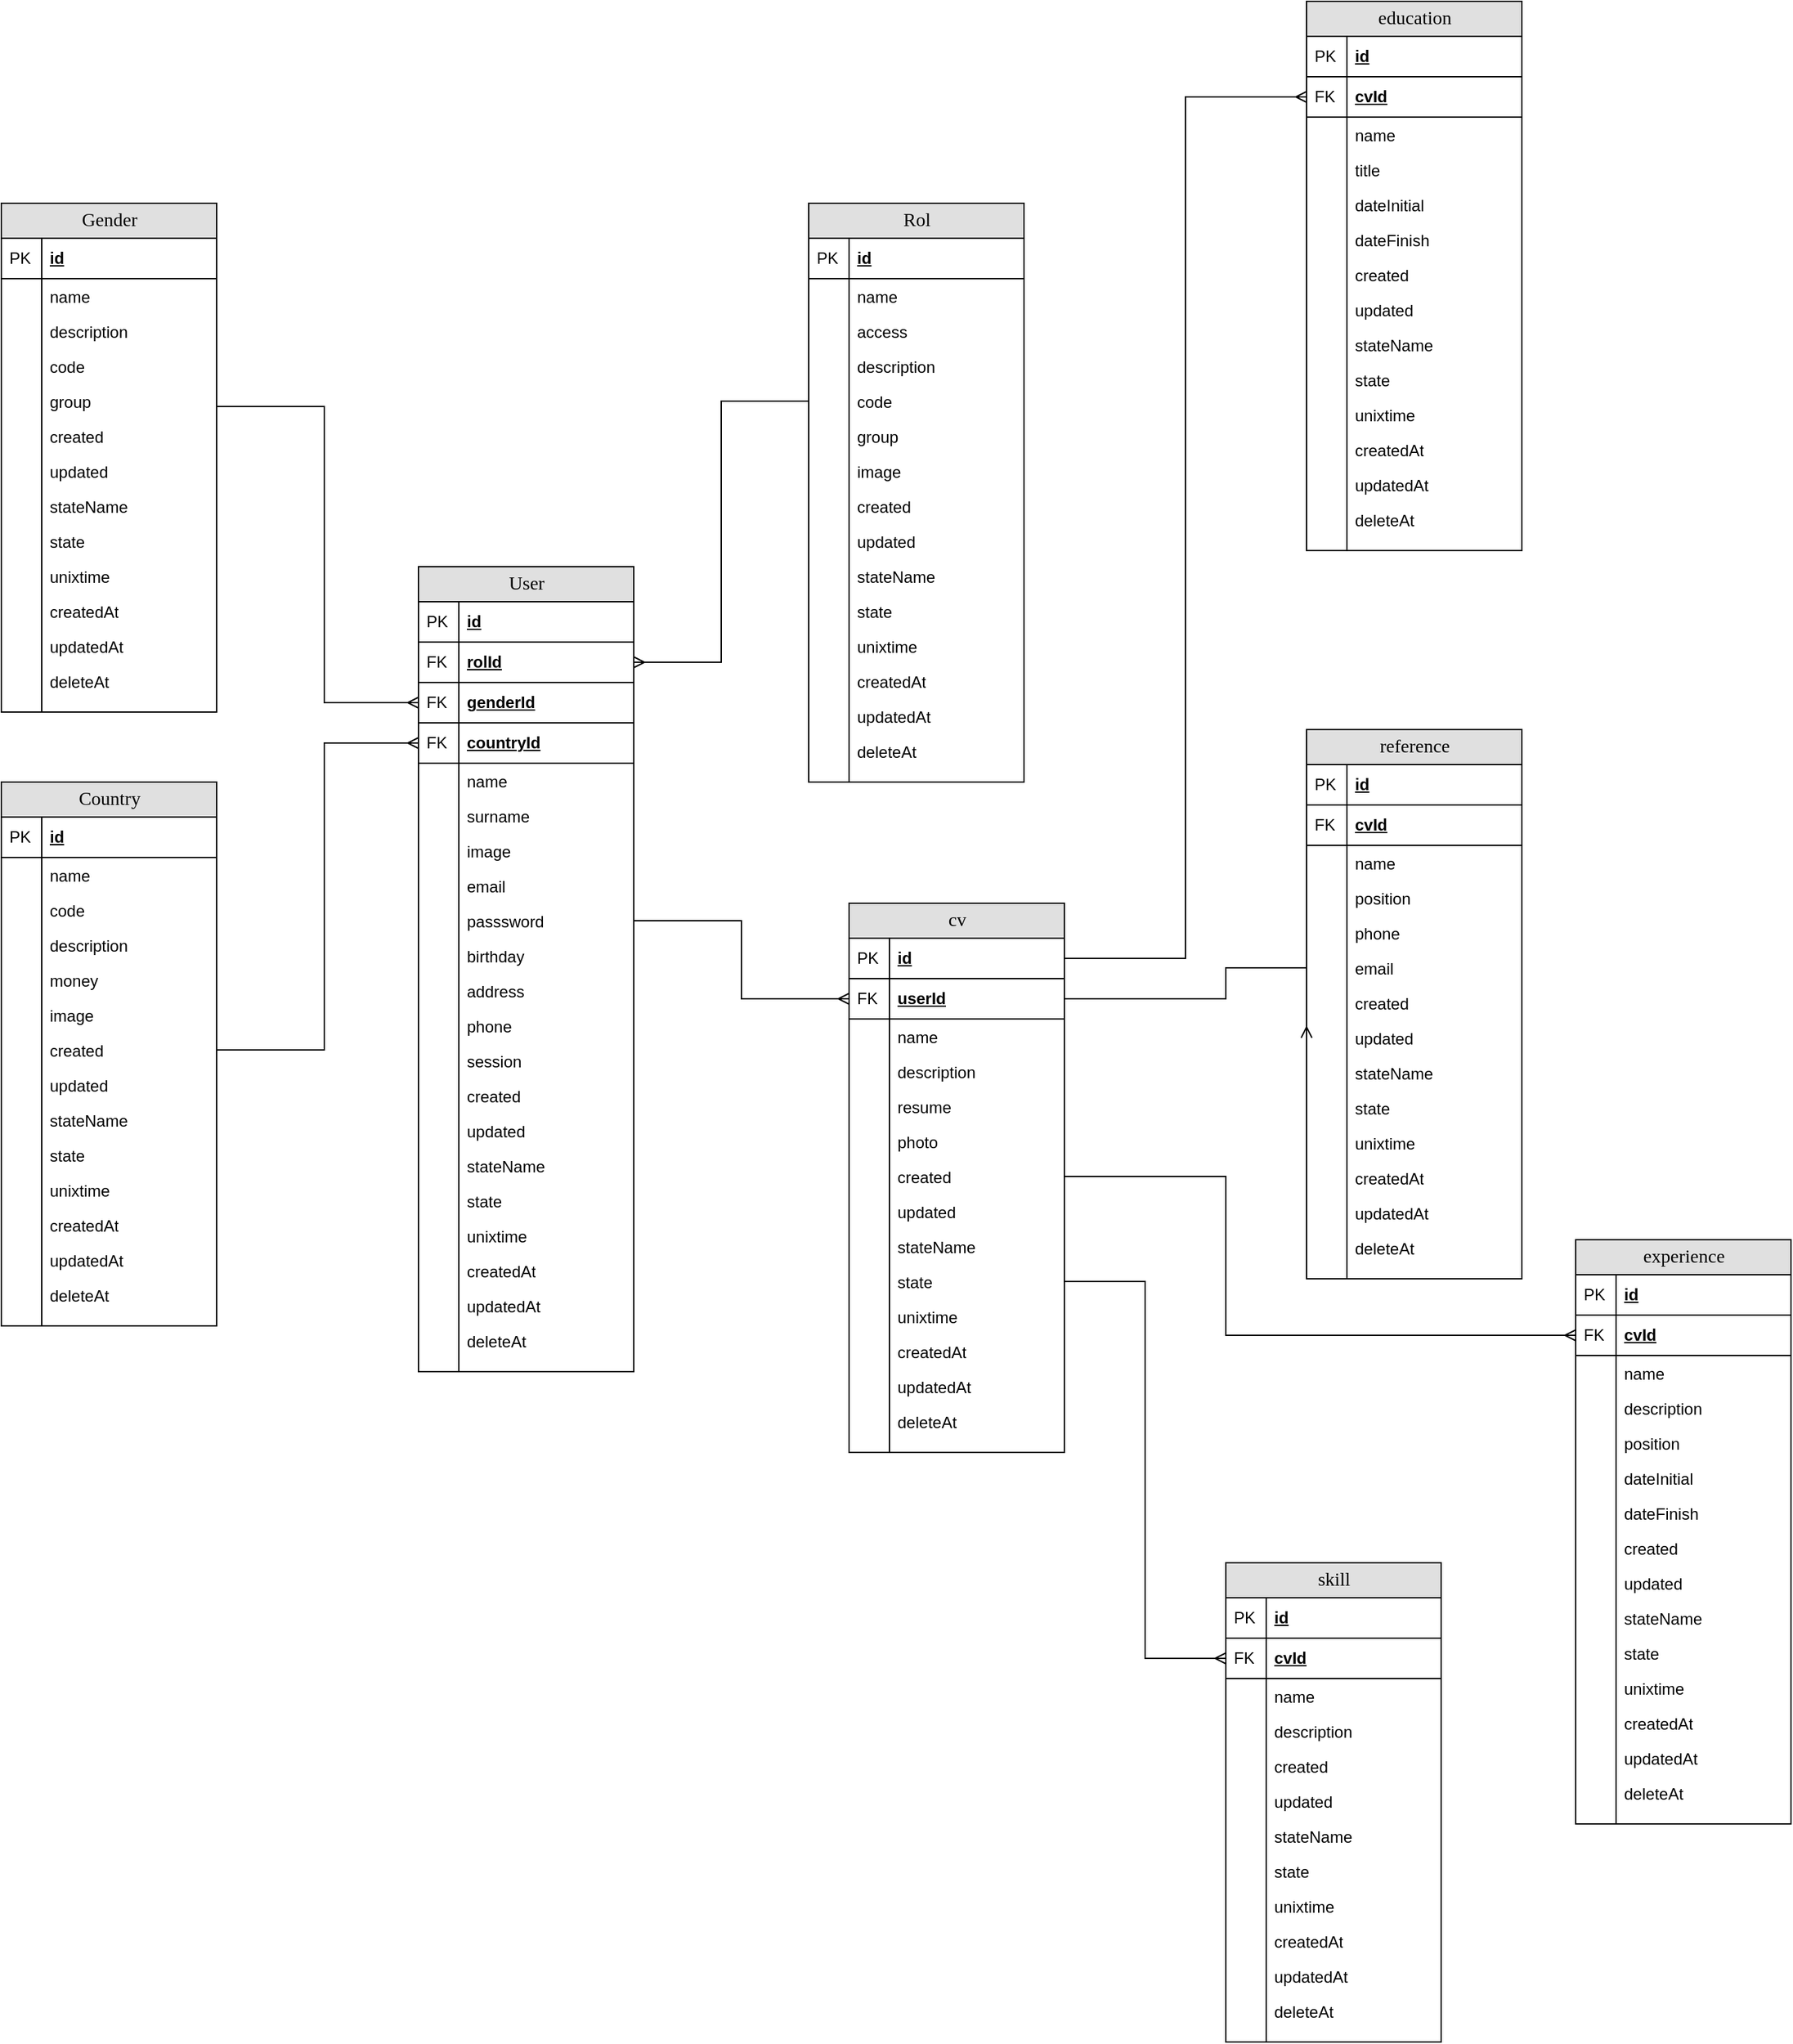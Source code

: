 <mxfile version="15.4.0" type="device"><diagram name="Page-1" id="e56a1550-8fbb-45ad-956c-1786394a9013"><mxGraphModel dx="1766" dy="2070" grid="1" gridSize="10" guides="1" tooltips="1" connect="1" arrows="1" fold="1" page="1" pageScale="1" pageWidth="1100" pageHeight="850" background="none" math="0" shadow="0"><root><mxCell id="0"/><mxCell id="1" parent="0"/><mxCell id="2e49270ec7c68f3f-8" value="Rol" style="swimlane;html=1;fontStyle=0;childLayout=stackLayout;horizontal=1;startSize=26;fillColor=#e0e0e0;horizontalStack=0;resizeParent=1;resizeLast=0;collapsible=1;marginBottom=0;swimlaneFillColor=#ffffff;align=center;rounded=0;shadow=0;comic=0;labelBackgroundColor=none;strokeWidth=1;fontFamily=Verdana;fontSize=14;swimlaneLine=1;" parent="1" vertex="1"><mxGeometry x="680" y="-670" width="160" height="430" as="geometry"/></mxCell><mxCell id="2e49270ec7c68f3f-9" value="id" style="shape=partialRectangle;top=0;left=0;right=0;bottom=1;html=1;align=left;verticalAlign=middle;fillColor=none;spacingLeft=34;spacingRight=4;whiteSpace=wrap;overflow=hidden;rotatable=0;points=[[0,0.5],[1,0.5]];portConstraint=eastwest;dropTarget=0;fontStyle=5;" parent="2e49270ec7c68f3f-8" vertex="1"><mxGeometry y="26" width="160" height="30" as="geometry"/></mxCell><mxCell id="2e49270ec7c68f3f-10" value="PK" style="shape=partialRectangle;top=0;left=0;bottom=0;html=1;fillColor=none;align=left;verticalAlign=middle;spacingLeft=4;spacingRight=4;whiteSpace=wrap;overflow=hidden;rotatable=0;points=[];portConstraint=eastwest;part=1;" parent="2e49270ec7c68f3f-9" vertex="1" connectable="0"><mxGeometry width="30" height="30" as="geometry"/></mxCell><mxCell id="2e49270ec7c68f3f-11" value="name" style="shape=partialRectangle;top=0;left=0;right=0;bottom=0;html=1;align=left;verticalAlign=top;fillColor=none;spacingLeft=34;spacingRight=4;whiteSpace=wrap;overflow=hidden;rotatable=0;points=[[0,0.5],[1,0.5]];portConstraint=eastwest;dropTarget=0;" parent="2e49270ec7c68f3f-8" vertex="1"><mxGeometry y="56" width="160" height="26" as="geometry"/></mxCell><mxCell id="2e49270ec7c68f3f-12" value="" style="shape=partialRectangle;top=0;left=0;bottom=0;html=1;fillColor=none;align=left;verticalAlign=top;spacingLeft=4;spacingRight=4;whiteSpace=wrap;overflow=hidden;rotatable=0;points=[];portConstraint=eastwest;part=1;" parent="2e49270ec7c68f3f-11" vertex="1" connectable="0"><mxGeometry width="30" height="26" as="geometry"/></mxCell><mxCell id="2e49270ec7c68f3f-13" value="access" style="shape=partialRectangle;top=0;left=0;right=0;bottom=0;html=1;align=left;verticalAlign=top;fillColor=none;spacingLeft=34;spacingRight=4;whiteSpace=wrap;overflow=hidden;rotatable=0;points=[[0,0.5],[1,0.5]];portConstraint=eastwest;dropTarget=0;" parent="2e49270ec7c68f3f-8" vertex="1"><mxGeometry y="82" width="160" height="26" as="geometry"/></mxCell><mxCell id="2e49270ec7c68f3f-14" value="" style="shape=partialRectangle;top=0;left=0;bottom=0;html=1;fillColor=none;align=left;verticalAlign=top;spacingLeft=4;spacingRight=4;whiteSpace=wrap;overflow=hidden;rotatable=0;points=[];portConstraint=eastwest;part=1;" parent="2e49270ec7c68f3f-13" vertex="1" connectable="0"><mxGeometry width="30" height="26" as="geometry"/></mxCell><mxCell id="2e49270ec7c68f3f-15" value="description" style="shape=partialRectangle;top=0;left=0;right=0;bottom=0;html=1;align=left;verticalAlign=top;fillColor=none;spacingLeft=34;spacingRight=4;whiteSpace=wrap;overflow=hidden;rotatable=0;points=[[0,0.5],[1,0.5]];portConstraint=eastwest;dropTarget=0;" parent="2e49270ec7c68f3f-8" vertex="1"><mxGeometry y="108" width="160" height="26" as="geometry"/></mxCell><mxCell id="2e49270ec7c68f3f-16" value="" style="shape=partialRectangle;top=0;left=0;bottom=0;html=1;fillColor=none;align=left;verticalAlign=top;spacingLeft=4;spacingRight=4;whiteSpace=wrap;overflow=hidden;rotatable=0;points=[];portConstraint=eastwest;part=1;" parent="2e49270ec7c68f3f-15" vertex="1" connectable="0"><mxGeometry width="30" height="26" as="geometry"/></mxCell><mxCell id="S2PoVENl0hz_Cqn27qr7-12" value="code" style="shape=partialRectangle;top=0;left=0;right=0;bottom=0;html=1;align=left;verticalAlign=top;fillColor=none;spacingLeft=34;spacingRight=4;whiteSpace=wrap;overflow=hidden;rotatable=0;points=[[0,0.5],[1,0.5]];portConstraint=eastwest;dropTarget=0;" vertex="1" parent="2e49270ec7c68f3f-8"><mxGeometry y="134" width="160" height="26" as="geometry"/></mxCell><mxCell id="S2PoVENl0hz_Cqn27qr7-13" value="" style="shape=partialRectangle;top=0;left=0;bottom=0;html=1;fillColor=none;align=left;verticalAlign=top;spacingLeft=4;spacingRight=4;whiteSpace=wrap;overflow=hidden;rotatable=0;points=[];portConstraint=eastwest;part=1;" vertex="1" connectable="0" parent="S2PoVENl0hz_Cqn27qr7-12"><mxGeometry width="30" height="26" as="geometry"/></mxCell><mxCell id="S2PoVENl0hz_Cqn27qr7-14" value="group" style="shape=partialRectangle;top=0;left=0;right=0;bottom=0;html=1;align=left;verticalAlign=top;fillColor=none;spacingLeft=34;spacingRight=4;whiteSpace=wrap;overflow=hidden;rotatable=0;points=[[0,0.5],[1,0.5]];portConstraint=eastwest;dropTarget=0;" vertex="1" parent="2e49270ec7c68f3f-8"><mxGeometry y="160" width="160" height="26" as="geometry"/></mxCell><mxCell id="S2PoVENl0hz_Cqn27qr7-15" value="" style="shape=partialRectangle;top=0;left=0;bottom=0;html=1;fillColor=none;align=left;verticalAlign=top;spacingLeft=4;spacingRight=4;whiteSpace=wrap;overflow=hidden;rotatable=0;points=[];portConstraint=eastwest;part=1;" vertex="1" connectable="0" parent="S2PoVENl0hz_Cqn27qr7-14"><mxGeometry width="30" height="26" as="geometry"/></mxCell><mxCell id="S2PoVENl0hz_Cqn27qr7-16" value="image" style="shape=partialRectangle;top=0;left=0;right=0;bottom=0;html=1;align=left;verticalAlign=top;fillColor=none;spacingLeft=34;spacingRight=4;whiteSpace=wrap;overflow=hidden;rotatable=0;points=[[0,0.5],[1,0.5]];portConstraint=eastwest;dropTarget=0;" vertex="1" parent="2e49270ec7c68f3f-8"><mxGeometry y="186" width="160" height="26" as="geometry"/></mxCell><mxCell id="S2PoVENl0hz_Cqn27qr7-17" value="" style="shape=partialRectangle;top=0;left=0;bottom=0;html=1;fillColor=none;align=left;verticalAlign=top;spacingLeft=4;spacingRight=4;whiteSpace=wrap;overflow=hidden;rotatable=0;points=[];portConstraint=eastwest;part=1;" vertex="1" connectable="0" parent="S2PoVENl0hz_Cqn27qr7-16"><mxGeometry width="30" height="26" as="geometry"/></mxCell><mxCell id="S2PoVENl0hz_Cqn27qr7-18" value="created" style="shape=partialRectangle;top=0;left=0;right=0;bottom=0;html=1;align=left;verticalAlign=top;fillColor=none;spacingLeft=34;spacingRight=4;whiteSpace=wrap;overflow=hidden;rotatable=0;points=[[0,0.5],[1,0.5]];portConstraint=eastwest;dropTarget=0;" vertex="1" parent="2e49270ec7c68f3f-8"><mxGeometry y="212" width="160" height="26" as="geometry"/></mxCell><mxCell id="S2PoVENl0hz_Cqn27qr7-19" value="" style="shape=partialRectangle;top=0;left=0;bottom=0;html=1;fillColor=none;align=left;verticalAlign=top;spacingLeft=4;spacingRight=4;whiteSpace=wrap;overflow=hidden;rotatable=0;points=[];portConstraint=eastwest;part=1;" vertex="1" connectable="0" parent="S2PoVENl0hz_Cqn27qr7-18"><mxGeometry width="30" height="26" as="geometry"/></mxCell><mxCell id="S2PoVENl0hz_Cqn27qr7-20" value="updated" style="shape=partialRectangle;top=0;left=0;right=0;bottom=0;html=1;align=left;verticalAlign=top;fillColor=none;spacingLeft=34;spacingRight=4;whiteSpace=wrap;overflow=hidden;rotatable=0;points=[[0,0.5],[1,0.5]];portConstraint=eastwest;dropTarget=0;" vertex="1" parent="2e49270ec7c68f3f-8"><mxGeometry y="238" width="160" height="26" as="geometry"/></mxCell><mxCell id="S2PoVENl0hz_Cqn27qr7-21" value="" style="shape=partialRectangle;top=0;left=0;bottom=0;html=1;fillColor=none;align=left;verticalAlign=top;spacingLeft=4;spacingRight=4;whiteSpace=wrap;overflow=hidden;rotatable=0;points=[];portConstraint=eastwest;part=1;" vertex="1" connectable="0" parent="S2PoVENl0hz_Cqn27qr7-20"><mxGeometry width="30" height="26" as="geometry"/></mxCell><mxCell id="S2PoVENl0hz_Cqn27qr7-22" value="stateName" style="shape=partialRectangle;top=0;left=0;right=0;bottom=0;html=1;align=left;verticalAlign=top;fillColor=none;spacingLeft=34;spacingRight=4;whiteSpace=wrap;overflow=hidden;rotatable=0;points=[[0,0.5],[1,0.5]];portConstraint=eastwest;dropTarget=0;" vertex="1" parent="2e49270ec7c68f3f-8"><mxGeometry y="264" width="160" height="26" as="geometry"/></mxCell><mxCell id="S2PoVENl0hz_Cqn27qr7-23" value="" style="shape=partialRectangle;top=0;left=0;bottom=0;html=1;fillColor=none;align=left;verticalAlign=top;spacingLeft=4;spacingRight=4;whiteSpace=wrap;overflow=hidden;rotatable=0;points=[];portConstraint=eastwest;part=1;" vertex="1" connectable="0" parent="S2PoVENl0hz_Cqn27qr7-22"><mxGeometry width="30" height="26" as="geometry"/></mxCell><mxCell id="S2PoVENl0hz_Cqn27qr7-24" value="state" style="shape=partialRectangle;top=0;left=0;right=0;bottom=0;html=1;align=left;verticalAlign=top;fillColor=none;spacingLeft=34;spacingRight=4;whiteSpace=wrap;overflow=hidden;rotatable=0;points=[[0,0.5],[1,0.5]];portConstraint=eastwest;dropTarget=0;" vertex="1" parent="2e49270ec7c68f3f-8"><mxGeometry y="290" width="160" height="26" as="geometry"/></mxCell><mxCell id="S2PoVENl0hz_Cqn27qr7-25" value="" style="shape=partialRectangle;top=0;left=0;bottom=0;html=1;fillColor=none;align=left;verticalAlign=top;spacingLeft=4;spacingRight=4;whiteSpace=wrap;overflow=hidden;rotatable=0;points=[];portConstraint=eastwest;part=1;" vertex="1" connectable="0" parent="S2PoVENl0hz_Cqn27qr7-24"><mxGeometry width="30" height="26" as="geometry"/></mxCell><mxCell id="S2PoVENl0hz_Cqn27qr7-26" value="unixtime" style="shape=partialRectangle;top=0;left=0;right=0;bottom=0;html=1;align=left;verticalAlign=top;fillColor=none;spacingLeft=34;spacingRight=4;whiteSpace=wrap;overflow=hidden;rotatable=0;points=[[0,0.5],[1,0.5]];portConstraint=eastwest;dropTarget=0;" vertex="1" parent="2e49270ec7c68f3f-8"><mxGeometry y="316" width="160" height="26" as="geometry"/></mxCell><mxCell id="S2PoVENl0hz_Cqn27qr7-27" value="" style="shape=partialRectangle;top=0;left=0;bottom=0;html=1;fillColor=none;align=left;verticalAlign=top;spacingLeft=4;spacingRight=4;whiteSpace=wrap;overflow=hidden;rotatable=0;points=[];portConstraint=eastwest;part=1;" vertex="1" connectable="0" parent="S2PoVENl0hz_Cqn27qr7-26"><mxGeometry width="30" height="26" as="geometry"/></mxCell><mxCell id="S2PoVENl0hz_Cqn27qr7-28" value="createdAt" style="shape=partialRectangle;top=0;left=0;right=0;bottom=0;html=1;align=left;verticalAlign=top;fillColor=none;spacingLeft=34;spacingRight=4;whiteSpace=wrap;overflow=hidden;rotatable=0;points=[[0,0.5],[1,0.5]];portConstraint=eastwest;dropTarget=0;" vertex="1" parent="2e49270ec7c68f3f-8"><mxGeometry y="342" width="160" height="26" as="geometry"/></mxCell><mxCell id="S2PoVENl0hz_Cqn27qr7-29" value="" style="shape=partialRectangle;top=0;left=0;bottom=0;html=1;fillColor=none;align=left;verticalAlign=top;spacingLeft=4;spacingRight=4;whiteSpace=wrap;overflow=hidden;rotatable=0;points=[];portConstraint=eastwest;part=1;" vertex="1" connectable="0" parent="S2PoVENl0hz_Cqn27qr7-28"><mxGeometry width="30" height="26" as="geometry"/></mxCell><mxCell id="S2PoVENl0hz_Cqn27qr7-30" value="updatedAt" style="shape=partialRectangle;top=0;left=0;right=0;bottom=0;html=1;align=left;verticalAlign=top;fillColor=none;spacingLeft=34;spacingRight=4;whiteSpace=wrap;overflow=hidden;rotatable=0;points=[[0,0.5],[1,0.5]];portConstraint=eastwest;dropTarget=0;" vertex="1" parent="2e49270ec7c68f3f-8"><mxGeometry y="368" width="160" height="26" as="geometry"/></mxCell><mxCell id="S2PoVENl0hz_Cqn27qr7-31" value="" style="shape=partialRectangle;top=0;left=0;bottom=0;html=1;fillColor=none;align=left;verticalAlign=top;spacingLeft=4;spacingRight=4;whiteSpace=wrap;overflow=hidden;rotatable=0;points=[];portConstraint=eastwest;part=1;" vertex="1" connectable="0" parent="S2PoVENl0hz_Cqn27qr7-30"><mxGeometry width="30" height="26" as="geometry"/></mxCell><mxCell id="S2PoVENl0hz_Cqn27qr7-32" value="deleteAt" style="shape=partialRectangle;top=0;left=0;right=0;bottom=0;html=1;align=left;verticalAlign=top;fillColor=none;spacingLeft=34;spacingRight=4;whiteSpace=wrap;overflow=hidden;rotatable=0;points=[[0,0.5],[1,0.5]];portConstraint=eastwest;dropTarget=0;" vertex="1" parent="2e49270ec7c68f3f-8"><mxGeometry y="394" width="160" height="26" as="geometry"/></mxCell><mxCell id="S2PoVENl0hz_Cqn27qr7-33" value="" style="shape=partialRectangle;top=0;left=0;bottom=0;html=1;fillColor=none;align=left;verticalAlign=top;spacingLeft=4;spacingRight=4;whiteSpace=wrap;overflow=hidden;rotatable=0;points=[];portConstraint=eastwest;part=1;" vertex="1" connectable="0" parent="S2PoVENl0hz_Cqn27qr7-32"><mxGeometry width="30" height="26" as="geometry"/></mxCell><mxCell id="2e49270ec7c68f3f-17" value="" style="shape=partialRectangle;top=0;left=0;right=0;bottom=0;html=1;align=left;verticalAlign=top;fillColor=none;spacingLeft=34;spacingRight=4;whiteSpace=wrap;overflow=hidden;rotatable=0;points=[[0,0.5],[1,0.5]];portConstraint=eastwest;dropTarget=0;" parent="2e49270ec7c68f3f-8" vertex="1"><mxGeometry y="420" width="160" height="10" as="geometry"/></mxCell><mxCell id="2e49270ec7c68f3f-18" value="" style="shape=partialRectangle;top=0;left=0;bottom=0;html=1;fillColor=none;align=left;verticalAlign=top;spacingLeft=4;spacingRight=4;whiteSpace=wrap;overflow=hidden;rotatable=0;points=[];portConstraint=eastwest;part=1;" parent="2e49270ec7c68f3f-17" vertex="1" connectable="0"><mxGeometry width="30" height="10" as="geometry"/></mxCell><mxCell id="S2PoVENl0hz_Cqn27qr7-34" value="User" style="swimlane;html=1;fontStyle=0;childLayout=stackLayout;horizontal=1;startSize=26;fillColor=#e0e0e0;horizontalStack=0;resizeParent=1;resizeLast=0;collapsible=1;marginBottom=0;swimlaneFillColor=#ffffff;align=center;rounded=0;shadow=0;comic=0;labelBackgroundColor=none;strokeWidth=1;fontFamily=Verdana;fontSize=14;swimlaneLine=1;" vertex="1" parent="1"><mxGeometry x="390" y="-400" width="160" height="598" as="geometry"/></mxCell><mxCell id="S2PoVENl0hz_Cqn27qr7-35" value="id" style="shape=partialRectangle;top=0;left=0;right=0;bottom=1;html=1;align=left;verticalAlign=middle;fillColor=none;spacingLeft=34;spacingRight=4;whiteSpace=wrap;overflow=hidden;rotatable=0;points=[[0,0.5],[1,0.5]];portConstraint=eastwest;dropTarget=0;fontStyle=5;" vertex="1" parent="S2PoVENl0hz_Cqn27qr7-34"><mxGeometry y="26" width="160" height="30" as="geometry"/></mxCell><mxCell id="S2PoVENl0hz_Cqn27qr7-36" value="PK" style="shape=partialRectangle;top=0;left=0;bottom=0;html=1;fillColor=none;align=left;verticalAlign=middle;spacingLeft=4;spacingRight=4;whiteSpace=wrap;overflow=hidden;rotatable=0;points=[];portConstraint=eastwest;part=1;" vertex="1" connectable="0" parent="S2PoVENl0hz_Cqn27qr7-35"><mxGeometry width="30" height="30" as="geometry"/></mxCell><mxCell id="S2PoVENl0hz_Cqn27qr7-71" value="rolId" style="shape=partialRectangle;top=0;left=0;right=0;bottom=1;html=1;align=left;verticalAlign=middle;fillColor=none;spacingLeft=34;spacingRight=4;whiteSpace=wrap;overflow=hidden;rotatable=0;points=[[0,0.5],[1,0.5]];portConstraint=eastwest;dropTarget=0;fontStyle=5;" vertex="1" parent="S2PoVENl0hz_Cqn27qr7-34"><mxGeometry y="56" width="160" height="30" as="geometry"/></mxCell><mxCell id="S2PoVENl0hz_Cqn27qr7-72" value="FK" style="shape=partialRectangle;top=0;left=0;bottom=0;html=1;fillColor=none;align=left;verticalAlign=middle;spacingLeft=4;spacingRight=4;whiteSpace=wrap;overflow=hidden;rotatable=0;points=[];portConstraint=eastwest;part=1;" vertex="1" connectable="0" parent="S2PoVENl0hz_Cqn27qr7-71"><mxGeometry width="30" height="30" as="geometry"/></mxCell><mxCell id="S2PoVENl0hz_Cqn27qr7-75" value="genderId" style="shape=partialRectangle;top=0;left=0;right=0;bottom=1;html=1;align=left;verticalAlign=middle;fillColor=none;spacingLeft=34;spacingRight=4;whiteSpace=wrap;overflow=hidden;rotatable=0;points=[[0,0.5],[1,0.5]];portConstraint=eastwest;dropTarget=0;fontStyle=5;" vertex="1" parent="S2PoVENl0hz_Cqn27qr7-34"><mxGeometry y="86" width="160" height="30" as="geometry"/></mxCell><mxCell id="S2PoVENl0hz_Cqn27qr7-76" value="FK" style="shape=partialRectangle;top=0;left=0;bottom=0;html=1;fillColor=none;align=left;verticalAlign=middle;spacingLeft=4;spacingRight=4;whiteSpace=wrap;overflow=hidden;rotatable=0;points=[];portConstraint=eastwest;part=1;" vertex="1" connectable="0" parent="S2PoVENl0hz_Cqn27qr7-75"><mxGeometry width="30" height="30" as="geometry"/></mxCell><mxCell id="S2PoVENl0hz_Cqn27qr7-67" value="countryId" style="shape=partialRectangle;top=0;left=0;right=0;bottom=1;html=1;align=left;verticalAlign=middle;fillColor=none;spacingLeft=34;spacingRight=4;whiteSpace=wrap;overflow=hidden;rotatable=0;points=[[0,0.5],[1,0.5]];portConstraint=eastwest;dropTarget=0;fontStyle=5;" vertex="1" parent="S2PoVENl0hz_Cqn27qr7-34"><mxGeometry y="116" width="160" height="30" as="geometry"/></mxCell><mxCell id="S2PoVENl0hz_Cqn27qr7-68" value="FK" style="shape=partialRectangle;top=0;left=0;bottom=0;html=1;fillColor=none;align=left;verticalAlign=middle;spacingLeft=4;spacingRight=4;whiteSpace=wrap;overflow=hidden;rotatable=0;points=[];portConstraint=eastwest;part=1;" vertex="1" connectable="0" parent="S2PoVENl0hz_Cqn27qr7-67"><mxGeometry width="30" height="30" as="geometry"/></mxCell><mxCell id="S2PoVENl0hz_Cqn27qr7-37" value="name" style="shape=partialRectangle;top=0;left=0;right=0;bottom=0;html=1;align=left;verticalAlign=top;fillColor=none;spacingLeft=34;spacingRight=4;whiteSpace=wrap;overflow=hidden;rotatable=0;points=[[0,0.5],[1,0.5]];portConstraint=eastwest;dropTarget=0;" vertex="1" parent="S2PoVENl0hz_Cqn27qr7-34"><mxGeometry y="146" width="160" height="26" as="geometry"/></mxCell><mxCell id="S2PoVENl0hz_Cqn27qr7-38" value="" style="shape=partialRectangle;top=0;left=0;bottom=0;html=1;fillColor=none;align=left;verticalAlign=top;spacingLeft=4;spacingRight=4;whiteSpace=wrap;overflow=hidden;rotatable=0;points=[];portConstraint=eastwest;part=1;" vertex="1" connectable="0" parent="S2PoVENl0hz_Cqn27qr7-37"><mxGeometry width="30" height="26" as="geometry"/></mxCell><mxCell id="S2PoVENl0hz_Cqn27qr7-39" value="surname" style="shape=partialRectangle;top=0;left=0;right=0;bottom=0;html=1;align=left;verticalAlign=top;fillColor=none;spacingLeft=34;spacingRight=4;whiteSpace=wrap;overflow=hidden;rotatable=0;points=[[0,0.5],[1,0.5]];portConstraint=eastwest;dropTarget=0;" vertex="1" parent="S2PoVENl0hz_Cqn27qr7-34"><mxGeometry y="172" width="160" height="26" as="geometry"/></mxCell><mxCell id="S2PoVENl0hz_Cqn27qr7-40" value="" style="shape=partialRectangle;top=0;left=0;bottom=0;html=1;fillColor=none;align=left;verticalAlign=top;spacingLeft=4;spacingRight=4;whiteSpace=wrap;overflow=hidden;rotatable=0;points=[];portConstraint=eastwest;part=1;" vertex="1" connectable="0" parent="S2PoVENl0hz_Cqn27qr7-39"><mxGeometry width="30" height="26" as="geometry"/></mxCell><mxCell id="S2PoVENl0hz_Cqn27qr7-41" value="image" style="shape=partialRectangle;top=0;left=0;right=0;bottom=0;html=1;align=left;verticalAlign=top;fillColor=none;spacingLeft=34;spacingRight=4;whiteSpace=wrap;overflow=hidden;rotatable=0;points=[[0,0.5],[1,0.5]];portConstraint=eastwest;dropTarget=0;" vertex="1" parent="S2PoVENl0hz_Cqn27qr7-34"><mxGeometry y="198" width="160" height="26" as="geometry"/></mxCell><mxCell id="S2PoVENl0hz_Cqn27qr7-42" value="" style="shape=partialRectangle;top=0;left=0;bottom=0;html=1;fillColor=none;align=left;verticalAlign=top;spacingLeft=4;spacingRight=4;whiteSpace=wrap;overflow=hidden;rotatable=0;points=[];portConstraint=eastwest;part=1;" vertex="1" connectable="0" parent="S2PoVENl0hz_Cqn27qr7-41"><mxGeometry width="30" height="26" as="geometry"/></mxCell><mxCell id="S2PoVENl0hz_Cqn27qr7-43" value="email" style="shape=partialRectangle;top=0;left=0;right=0;bottom=0;html=1;align=left;verticalAlign=top;fillColor=none;spacingLeft=34;spacingRight=4;whiteSpace=wrap;overflow=hidden;rotatable=0;points=[[0,0.5],[1,0.5]];portConstraint=eastwest;dropTarget=0;" vertex="1" parent="S2PoVENl0hz_Cqn27qr7-34"><mxGeometry y="224" width="160" height="26" as="geometry"/></mxCell><mxCell id="S2PoVENl0hz_Cqn27qr7-44" value="" style="shape=partialRectangle;top=0;left=0;bottom=0;html=1;fillColor=none;align=left;verticalAlign=top;spacingLeft=4;spacingRight=4;whiteSpace=wrap;overflow=hidden;rotatable=0;points=[];portConstraint=eastwest;part=1;" vertex="1" connectable="0" parent="S2PoVENl0hz_Cqn27qr7-43"><mxGeometry width="30" height="26" as="geometry"/></mxCell><mxCell id="S2PoVENl0hz_Cqn27qr7-45" value="passsword" style="shape=partialRectangle;top=0;left=0;right=0;bottom=0;html=1;align=left;verticalAlign=top;fillColor=none;spacingLeft=34;spacingRight=4;whiteSpace=wrap;overflow=hidden;rotatable=0;points=[[0,0.5],[1,0.5]];portConstraint=eastwest;dropTarget=0;" vertex="1" parent="S2PoVENl0hz_Cqn27qr7-34"><mxGeometry y="250" width="160" height="26" as="geometry"/></mxCell><mxCell id="S2PoVENl0hz_Cqn27qr7-46" value="" style="shape=partialRectangle;top=0;left=0;bottom=0;html=1;fillColor=none;align=left;verticalAlign=top;spacingLeft=4;spacingRight=4;whiteSpace=wrap;overflow=hidden;rotatable=0;points=[];portConstraint=eastwest;part=1;" vertex="1" connectable="0" parent="S2PoVENl0hz_Cqn27qr7-45"><mxGeometry width="30" height="26" as="geometry"/></mxCell><mxCell id="S2PoVENl0hz_Cqn27qr7-77" value="birthday" style="shape=partialRectangle;top=0;left=0;right=0;bottom=0;html=1;align=left;verticalAlign=top;fillColor=none;spacingLeft=34;spacingRight=4;whiteSpace=wrap;overflow=hidden;rotatable=0;points=[[0,0.5],[1,0.5]];portConstraint=eastwest;dropTarget=0;" vertex="1" parent="S2PoVENl0hz_Cqn27qr7-34"><mxGeometry y="276" width="160" height="26" as="geometry"/></mxCell><mxCell id="S2PoVENl0hz_Cqn27qr7-78" value="" style="shape=partialRectangle;top=0;left=0;bottom=0;html=1;fillColor=none;align=left;verticalAlign=top;spacingLeft=4;spacingRight=4;whiteSpace=wrap;overflow=hidden;rotatable=0;points=[];portConstraint=eastwest;part=1;" vertex="1" connectable="0" parent="S2PoVENl0hz_Cqn27qr7-77"><mxGeometry width="30" height="26" as="geometry"/></mxCell><mxCell id="S2PoVENl0hz_Cqn27qr7-47" value="address" style="shape=partialRectangle;top=0;left=0;right=0;bottom=0;html=1;align=left;verticalAlign=top;fillColor=none;spacingLeft=34;spacingRight=4;whiteSpace=wrap;overflow=hidden;rotatable=0;points=[[0,0.5],[1,0.5]];portConstraint=eastwest;dropTarget=0;" vertex="1" parent="S2PoVENl0hz_Cqn27qr7-34"><mxGeometry y="302" width="160" height="26" as="geometry"/></mxCell><mxCell id="S2PoVENl0hz_Cqn27qr7-48" value="" style="shape=partialRectangle;top=0;left=0;bottom=0;html=1;fillColor=none;align=left;verticalAlign=top;spacingLeft=4;spacingRight=4;whiteSpace=wrap;overflow=hidden;rotatable=0;points=[];portConstraint=eastwest;part=1;" vertex="1" connectable="0" parent="S2PoVENl0hz_Cqn27qr7-47"><mxGeometry width="30" height="26" as="geometry"/></mxCell><mxCell id="S2PoVENl0hz_Cqn27qr7-212" value="phone" style="shape=partialRectangle;top=0;left=0;right=0;bottom=0;html=1;align=left;verticalAlign=top;fillColor=none;spacingLeft=34;spacingRight=4;whiteSpace=wrap;overflow=hidden;rotatable=0;points=[[0,0.5],[1,0.5]];portConstraint=eastwest;dropTarget=0;" vertex="1" parent="S2PoVENl0hz_Cqn27qr7-34"><mxGeometry y="328" width="160" height="26" as="geometry"/></mxCell><mxCell id="S2PoVENl0hz_Cqn27qr7-213" value="" style="shape=partialRectangle;top=0;left=0;bottom=0;html=1;fillColor=none;align=left;verticalAlign=top;spacingLeft=4;spacingRight=4;whiteSpace=wrap;overflow=hidden;rotatable=0;points=[];portConstraint=eastwest;part=1;" vertex="1" connectable="0" parent="S2PoVENl0hz_Cqn27qr7-212"><mxGeometry width="30" height="26" as="geometry"/></mxCell><mxCell id="S2PoVENl0hz_Cqn27qr7-79" value="session" style="shape=partialRectangle;top=0;left=0;right=0;bottom=0;html=1;align=left;verticalAlign=top;fillColor=none;spacingLeft=34;spacingRight=4;whiteSpace=wrap;overflow=hidden;rotatable=0;points=[[0,0.5],[1,0.5]];portConstraint=eastwest;dropTarget=0;" vertex="1" parent="S2PoVENl0hz_Cqn27qr7-34"><mxGeometry y="354" width="160" height="26" as="geometry"/></mxCell><mxCell id="S2PoVENl0hz_Cqn27qr7-80" value="" style="shape=partialRectangle;top=0;left=0;bottom=0;html=1;fillColor=none;align=left;verticalAlign=top;spacingLeft=4;spacingRight=4;whiteSpace=wrap;overflow=hidden;rotatable=0;points=[];portConstraint=eastwest;part=1;" vertex="1" connectable="0" parent="S2PoVENl0hz_Cqn27qr7-79"><mxGeometry width="30" height="26" as="geometry"/></mxCell><mxCell id="S2PoVENl0hz_Cqn27qr7-49" value="created" style="shape=partialRectangle;top=0;left=0;right=0;bottom=0;html=1;align=left;verticalAlign=top;fillColor=none;spacingLeft=34;spacingRight=4;whiteSpace=wrap;overflow=hidden;rotatable=0;points=[[0,0.5],[1,0.5]];portConstraint=eastwest;dropTarget=0;" vertex="1" parent="S2PoVENl0hz_Cqn27qr7-34"><mxGeometry y="380" width="160" height="26" as="geometry"/></mxCell><mxCell id="S2PoVENl0hz_Cqn27qr7-50" value="" style="shape=partialRectangle;top=0;left=0;bottom=0;html=1;fillColor=none;align=left;verticalAlign=top;spacingLeft=4;spacingRight=4;whiteSpace=wrap;overflow=hidden;rotatable=0;points=[];portConstraint=eastwest;part=1;" vertex="1" connectable="0" parent="S2PoVENl0hz_Cqn27qr7-49"><mxGeometry width="30" height="26" as="geometry"/></mxCell><mxCell id="S2PoVENl0hz_Cqn27qr7-51" value="updated" style="shape=partialRectangle;top=0;left=0;right=0;bottom=0;html=1;align=left;verticalAlign=top;fillColor=none;spacingLeft=34;spacingRight=4;whiteSpace=wrap;overflow=hidden;rotatable=0;points=[[0,0.5],[1,0.5]];portConstraint=eastwest;dropTarget=0;" vertex="1" parent="S2PoVENl0hz_Cqn27qr7-34"><mxGeometry y="406" width="160" height="26" as="geometry"/></mxCell><mxCell id="S2PoVENl0hz_Cqn27qr7-52" value="" style="shape=partialRectangle;top=0;left=0;bottom=0;html=1;fillColor=none;align=left;verticalAlign=top;spacingLeft=4;spacingRight=4;whiteSpace=wrap;overflow=hidden;rotatable=0;points=[];portConstraint=eastwest;part=1;" vertex="1" connectable="0" parent="S2PoVENl0hz_Cqn27qr7-51"><mxGeometry width="30" height="26" as="geometry"/></mxCell><mxCell id="S2PoVENl0hz_Cqn27qr7-53" value="stateName" style="shape=partialRectangle;top=0;left=0;right=0;bottom=0;html=1;align=left;verticalAlign=top;fillColor=none;spacingLeft=34;spacingRight=4;whiteSpace=wrap;overflow=hidden;rotatable=0;points=[[0,0.5],[1,0.5]];portConstraint=eastwest;dropTarget=0;" vertex="1" parent="S2PoVENl0hz_Cqn27qr7-34"><mxGeometry y="432" width="160" height="26" as="geometry"/></mxCell><mxCell id="S2PoVENl0hz_Cqn27qr7-54" value="" style="shape=partialRectangle;top=0;left=0;bottom=0;html=1;fillColor=none;align=left;verticalAlign=top;spacingLeft=4;spacingRight=4;whiteSpace=wrap;overflow=hidden;rotatable=0;points=[];portConstraint=eastwest;part=1;" vertex="1" connectable="0" parent="S2PoVENl0hz_Cqn27qr7-53"><mxGeometry width="30" height="26" as="geometry"/></mxCell><mxCell id="S2PoVENl0hz_Cqn27qr7-55" value="state" style="shape=partialRectangle;top=0;left=0;right=0;bottom=0;html=1;align=left;verticalAlign=top;fillColor=none;spacingLeft=34;spacingRight=4;whiteSpace=wrap;overflow=hidden;rotatable=0;points=[[0,0.5],[1,0.5]];portConstraint=eastwest;dropTarget=0;" vertex="1" parent="S2PoVENl0hz_Cqn27qr7-34"><mxGeometry y="458" width="160" height="26" as="geometry"/></mxCell><mxCell id="S2PoVENl0hz_Cqn27qr7-56" value="" style="shape=partialRectangle;top=0;left=0;bottom=0;html=1;fillColor=none;align=left;verticalAlign=top;spacingLeft=4;spacingRight=4;whiteSpace=wrap;overflow=hidden;rotatable=0;points=[];portConstraint=eastwest;part=1;" vertex="1" connectable="0" parent="S2PoVENl0hz_Cqn27qr7-55"><mxGeometry width="30" height="26" as="geometry"/></mxCell><mxCell id="S2PoVENl0hz_Cqn27qr7-57" value="unixtime" style="shape=partialRectangle;top=0;left=0;right=0;bottom=0;html=1;align=left;verticalAlign=top;fillColor=none;spacingLeft=34;spacingRight=4;whiteSpace=wrap;overflow=hidden;rotatable=0;points=[[0,0.5],[1,0.5]];portConstraint=eastwest;dropTarget=0;" vertex="1" parent="S2PoVENl0hz_Cqn27qr7-34"><mxGeometry y="484" width="160" height="26" as="geometry"/></mxCell><mxCell id="S2PoVENl0hz_Cqn27qr7-58" value="" style="shape=partialRectangle;top=0;left=0;bottom=0;html=1;fillColor=none;align=left;verticalAlign=top;spacingLeft=4;spacingRight=4;whiteSpace=wrap;overflow=hidden;rotatable=0;points=[];portConstraint=eastwest;part=1;" vertex="1" connectable="0" parent="S2PoVENl0hz_Cqn27qr7-57"><mxGeometry width="30" height="26" as="geometry"/></mxCell><mxCell id="S2PoVENl0hz_Cqn27qr7-59" value="createdAt" style="shape=partialRectangle;top=0;left=0;right=0;bottom=0;html=1;align=left;verticalAlign=top;fillColor=none;spacingLeft=34;spacingRight=4;whiteSpace=wrap;overflow=hidden;rotatable=0;points=[[0,0.5],[1,0.5]];portConstraint=eastwest;dropTarget=0;" vertex="1" parent="S2PoVENl0hz_Cqn27qr7-34"><mxGeometry y="510" width="160" height="26" as="geometry"/></mxCell><mxCell id="S2PoVENl0hz_Cqn27qr7-60" value="" style="shape=partialRectangle;top=0;left=0;bottom=0;html=1;fillColor=none;align=left;verticalAlign=top;spacingLeft=4;spacingRight=4;whiteSpace=wrap;overflow=hidden;rotatable=0;points=[];portConstraint=eastwest;part=1;" vertex="1" connectable="0" parent="S2PoVENl0hz_Cqn27qr7-59"><mxGeometry width="30" height="26" as="geometry"/></mxCell><mxCell id="S2PoVENl0hz_Cqn27qr7-61" value="updatedAt" style="shape=partialRectangle;top=0;left=0;right=0;bottom=0;html=1;align=left;verticalAlign=top;fillColor=none;spacingLeft=34;spacingRight=4;whiteSpace=wrap;overflow=hidden;rotatable=0;points=[[0,0.5],[1,0.5]];portConstraint=eastwest;dropTarget=0;" vertex="1" parent="S2PoVENl0hz_Cqn27qr7-34"><mxGeometry y="536" width="160" height="26" as="geometry"/></mxCell><mxCell id="S2PoVENl0hz_Cqn27qr7-62" value="" style="shape=partialRectangle;top=0;left=0;bottom=0;html=1;fillColor=none;align=left;verticalAlign=top;spacingLeft=4;spacingRight=4;whiteSpace=wrap;overflow=hidden;rotatable=0;points=[];portConstraint=eastwest;part=1;" vertex="1" connectable="0" parent="S2PoVENl0hz_Cqn27qr7-61"><mxGeometry width="30" height="26" as="geometry"/></mxCell><mxCell id="S2PoVENl0hz_Cqn27qr7-63" value="deleteAt" style="shape=partialRectangle;top=0;left=0;right=0;bottom=0;html=1;align=left;verticalAlign=top;fillColor=none;spacingLeft=34;spacingRight=4;whiteSpace=wrap;overflow=hidden;rotatable=0;points=[[0,0.5],[1,0.5]];portConstraint=eastwest;dropTarget=0;" vertex="1" parent="S2PoVENl0hz_Cqn27qr7-34"><mxGeometry y="562" width="160" height="26" as="geometry"/></mxCell><mxCell id="S2PoVENl0hz_Cqn27qr7-64" value="" style="shape=partialRectangle;top=0;left=0;bottom=0;html=1;fillColor=none;align=left;verticalAlign=top;spacingLeft=4;spacingRight=4;whiteSpace=wrap;overflow=hidden;rotatable=0;points=[];portConstraint=eastwest;part=1;" vertex="1" connectable="0" parent="S2PoVENl0hz_Cqn27qr7-63"><mxGeometry width="30" height="26" as="geometry"/></mxCell><mxCell id="S2PoVENl0hz_Cqn27qr7-65" value="" style="shape=partialRectangle;top=0;left=0;right=0;bottom=0;html=1;align=left;verticalAlign=top;fillColor=none;spacingLeft=34;spacingRight=4;whiteSpace=wrap;overflow=hidden;rotatable=0;points=[[0,0.5],[1,0.5]];portConstraint=eastwest;dropTarget=0;" vertex="1" parent="S2PoVENl0hz_Cqn27qr7-34"><mxGeometry y="588" width="160" height="10" as="geometry"/></mxCell><mxCell id="S2PoVENl0hz_Cqn27qr7-66" value="" style="shape=partialRectangle;top=0;left=0;bottom=0;html=1;fillColor=none;align=left;verticalAlign=top;spacingLeft=4;spacingRight=4;whiteSpace=wrap;overflow=hidden;rotatable=0;points=[];portConstraint=eastwest;part=1;" vertex="1" connectable="0" parent="S2PoVENl0hz_Cqn27qr7-65"><mxGeometry width="30" height="10" as="geometry"/></mxCell><mxCell id="S2PoVENl0hz_Cqn27qr7-69" style="edgeStyle=orthogonalEdgeStyle;rounded=0;orthogonalLoop=1;jettySize=auto;html=1;entryX=1;entryY=0.5;entryDx=0;entryDy=0;endArrow=ERmany;endFill=0;" edge="1" parent="1" source="S2PoVENl0hz_Cqn27qr7-12" target="S2PoVENl0hz_Cqn27qr7-71"><mxGeometry relative="1" as="geometry"/></mxCell><mxCell id="S2PoVENl0hz_Cqn27qr7-81" value="Gender" style="swimlane;html=1;fontStyle=0;childLayout=stackLayout;horizontal=1;startSize=26;fillColor=#e0e0e0;horizontalStack=0;resizeParent=1;resizeLast=0;collapsible=1;marginBottom=0;swimlaneFillColor=#ffffff;align=center;rounded=0;shadow=0;comic=0;labelBackgroundColor=none;strokeWidth=1;fontFamily=Verdana;fontSize=14;swimlaneLine=1;" vertex="1" parent="1"><mxGeometry x="80" y="-670" width="160" height="378" as="geometry"/></mxCell><mxCell id="S2PoVENl0hz_Cqn27qr7-82" value="id" style="shape=partialRectangle;top=0;left=0;right=0;bottom=1;html=1;align=left;verticalAlign=middle;fillColor=none;spacingLeft=34;spacingRight=4;whiteSpace=wrap;overflow=hidden;rotatable=0;points=[[0,0.5],[1,0.5]];portConstraint=eastwest;dropTarget=0;fontStyle=5;" vertex="1" parent="S2PoVENl0hz_Cqn27qr7-81"><mxGeometry y="26" width="160" height="30" as="geometry"/></mxCell><mxCell id="S2PoVENl0hz_Cqn27qr7-83" value="PK" style="shape=partialRectangle;top=0;left=0;bottom=0;html=1;fillColor=none;align=left;verticalAlign=middle;spacingLeft=4;spacingRight=4;whiteSpace=wrap;overflow=hidden;rotatable=0;points=[];portConstraint=eastwest;part=1;" vertex="1" connectable="0" parent="S2PoVENl0hz_Cqn27qr7-82"><mxGeometry width="30" height="30" as="geometry"/></mxCell><mxCell id="S2PoVENl0hz_Cqn27qr7-84" value="name" style="shape=partialRectangle;top=0;left=0;right=0;bottom=0;html=1;align=left;verticalAlign=top;fillColor=none;spacingLeft=34;spacingRight=4;whiteSpace=wrap;overflow=hidden;rotatable=0;points=[[0,0.5],[1,0.5]];portConstraint=eastwest;dropTarget=0;" vertex="1" parent="S2PoVENl0hz_Cqn27qr7-81"><mxGeometry y="56" width="160" height="26" as="geometry"/></mxCell><mxCell id="S2PoVENl0hz_Cqn27qr7-85" value="" style="shape=partialRectangle;top=0;left=0;bottom=0;html=1;fillColor=none;align=left;verticalAlign=top;spacingLeft=4;spacingRight=4;whiteSpace=wrap;overflow=hidden;rotatable=0;points=[];portConstraint=eastwest;part=1;" vertex="1" connectable="0" parent="S2PoVENl0hz_Cqn27qr7-84"><mxGeometry width="30" height="26" as="geometry"/></mxCell><mxCell id="S2PoVENl0hz_Cqn27qr7-88" value="description" style="shape=partialRectangle;top=0;left=0;right=0;bottom=0;html=1;align=left;verticalAlign=top;fillColor=none;spacingLeft=34;spacingRight=4;whiteSpace=wrap;overflow=hidden;rotatable=0;points=[[0,0.5],[1,0.5]];portConstraint=eastwest;dropTarget=0;" vertex="1" parent="S2PoVENl0hz_Cqn27qr7-81"><mxGeometry y="82" width="160" height="26" as="geometry"/></mxCell><mxCell id="S2PoVENl0hz_Cqn27qr7-89" value="" style="shape=partialRectangle;top=0;left=0;bottom=0;html=1;fillColor=none;align=left;verticalAlign=top;spacingLeft=4;spacingRight=4;whiteSpace=wrap;overflow=hidden;rotatable=0;points=[];portConstraint=eastwest;part=1;" vertex="1" connectable="0" parent="S2PoVENl0hz_Cqn27qr7-88"><mxGeometry width="30" height="26" as="geometry"/></mxCell><mxCell id="S2PoVENl0hz_Cqn27qr7-90" value="code" style="shape=partialRectangle;top=0;left=0;right=0;bottom=0;html=1;align=left;verticalAlign=top;fillColor=none;spacingLeft=34;spacingRight=4;whiteSpace=wrap;overflow=hidden;rotatable=0;points=[[0,0.5],[1,0.5]];portConstraint=eastwest;dropTarget=0;" vertex="1" parent="S2PoVENl0hz_Cqn27qr7-81"><mxGeometry y="108" width="160" height="26" as="geometry"/></mxCell><mxCell id="S2PoVENl0hz_Cqn27qr7-91" value="" style="shape=partialRectangle;top=0;left=0;bottom=0;html=1;fillColor=none;align=left;verticalAlign=top;spacingLeft=4;spacingRight=4;whiteSpace=wrap;overflow=hidden;rotatable=0;points=[];portConstraint=eastwest;part=1;" vertex="1" connectable="0" parent="S2PoVENl0hz_Cqn27qr7-90"><mxGeometry width="30" height="26" as="geometry"/></mxCell><mxCell id="S2PoVENl0hz_Cqn27qr7-92" value="group" style="shape=partialRectangle;top=0;left=0;right=0;bottom=0;html=1;align=left;verticalAlign=top;fillColor=none;spacingLeft=34;spacingRight=4;whiteSpace=wrap;overflow=hidden;rotatable=0;points=[[0,0.5],[1,0.5]];portConstraint=eastwest;dropTarget=0;" vertex="1" parent="S2PoVENl0hz_Cqn27qr7-81"><mxGeometry y="134" width="160" height="26" as="geometry"/></mxCell><mxCell id="S2PoVENl0hz_Cqn27qr7-93" value="" style="shape=partialRectangle;top=0;left=0;bottom=0;html=1;fillColor=none;align=left;verticalAlign=top;spacingLeft=4;spacingRight=4;whiteSpace=wrap;overflow=hidden;rotatable=0;points=[];portConstraint=eastwest;part=1;" vertex="1" connectable="0" parent="S2PoVENl0hz_Cqn27qr7-92"><mxGeometry width="30" height="26" as="geometry"/></mxCell><mxCell id="S2PoVENl0hz_Cqn27qr7-96" value="created" style="shape=partialRectangle;top=0;left=0;right=0;bottom=0;html=1;align=left;verticalAlign=top;fillColor=none;spacingLeft=34;spacingRight=4;whiteSpace=wrap;overflow=hidden;rotatable=0;points=[[0,0.5],[1,0.5]];portConstraint=eastwest;dropTarget=0;" vertex="1" parent="S2PoVENl0hz_Cqn27qr7-81"><mxGeometry y="160" width="160" height="26" as="geometry"/></mxCell><mxCell id="S2PoVENl0hz_Cqn27qr7-97" value="" style="shape=partialRectangle;top=0;left=0;bottom=0;html=1;fillColor=none;align=left;verticalAlign=top;spacingLeft=4;spacingRight=4;whiteSpace=wrap;overflow=hidden;rotatable=0;points=[];portConstraint=eastwest;part=1;" vertex="1" connectable="0" parent="S2PoVENl0hz_Cqn27qr7-96"><mxGeometry width="30" height="26" as="geometry"/></mxCell><mxCell id="S2PoVENl0hz_Cqn27qr7-98" value="updated" style="shape=partialRectangle;top=0;left=0;right=0;bottom=0;html=1;align=left;verticalAlign=top;fillColor=none;spacingLeft=34;spacingRight=4;whiteSpace=wrap;overflow=hidden;rotatable=0;points=[[0,0.5],[1,0.5]];portConstraint=eastwest;dropTarget=0;" vertex="1" parent="S2PoVENl0hz_Cqn27qr7-81"><mxGeometry y="186" width="160" height="26" as="geometry"/></mxCell><mxCell id="S2PoVENl0hz_Cqn27qr7-99" value="" style="shape=partialRectangle;top=0;left=0;bottom=0;html=1;fillColor=none;align=left;verticalAlign=top;spacingLeft=4;spacingRight=4;whiteSpace=wrap;overflow=hidden;rotatable=0;points=[];portConstraint=eastwest;part=1;" vertex="1" connectable="0" parent="S2PoVENl0hz_Cqn27qr7-98"><mxGeometry width="30" height="26" as="geometry"/></mxCell><mxCell id="S2PoVENl0hz_Cqn27qr7-100" value="stateName" style="shape=partialRectangle;top=0;left=0;right=0;bottom=0;html=1;align=left;verticalAlign=top;fillColor=none;spacingLeft=34;spacingRight=4;whiteSpace=wrap;overflow=hidden;rotatable=0;points=[[0,0.5],[1,0.5]];portConstraint=eastwest;dropTarget=0;" vertex="1" parent="S2PoVENl0hz_Cqn27qr7-81"><mxGeometry y="212" width="160" height="26" as="geometry"/></mxCell><mxCell id="S2PoVENl0hz_Cqn27qr7-101" value="" style="shape=partialRectangle;top=0;left=0;bottom=0;html=1;fillColor=none;align=left;verticalAlign=top;spacingLeft=4;spacingRight=4;whiteSpace=wrap;overflow=hidden;rotatable=0;points=[];portConstraint=eastwest;part=1;" vertex="1" connectable="0" parent="S2PoVENl0hz_Cqn27qr7-100"><mxGeometry width="30" height="26" as="geometry"/></mxCell><mxCell id="S2PoVENl0hz_Cqn27qr7-102" value="state" style="shape=partialRectangle;top=0;left=0;right=0;bottom=0;html=1;align=left;verticalAlign=top;fillColor=none;spacingLeft=34;spacingRight=4;whiteSpace=wrap;overflow=hidden;rotatable=0;points=[[0,0.5],[1,0.5]];portConstraint=eastwest;dropTarget=0;" vertex="1" parent="S2PoVENl0hz_Cqn27qr7-81"><mxGeometry y="238" width="160" height="26" as="geometry"/></mxCell><mxCell id="S2PoVENl0hz_Cqn27qr7-103" value="" style="shape=partialRectangle;top=0;left=0;bottom=0;html=1;fillColor=none;align=left;verticalAlign=top;spacingLeft=4;spacingRight=4;whiteSpace=wrap;overflow=hidden;rotatable=0;points=[];portConstraint=eastwest;part=1;" vertex="1" connectable="0" parent="S2PoVENl0hz_Cqn27qr7-102"><mxGeometry width="30" height="26" as="geometry"/></mxCell><mxCell id="S2PoVENl0hz_Cqn27qr7-104" value="unixtime" style="shape=partialRectangle;top=0;left=0;right=0;bottom=0;html=1;align=left;verticalAlign=top;fillColor=none;spacingLeft=34;spacingRight=4;whiteSpace=wrap;overflow=hidden;rotatable=0;points=[[0,0.5],[1,0.5]];portConstraint=eastwest;dropTarget=0;" vertex="1" parent="S2PoVENl0hz_Cqn27qr7-81"><mxGeometry y="264" width="160" height="26" as="geometry"/></mxCell><mxCell id="S2PoVENl0hz_Cqn27qr7-105" value="" style="shape=partialRectangle;top=0;left=0;bottom=0;html=1;fillColor=none;align=left;verticalAlign=top;spacingLeft=4;spacingRight=4;whiteSpace=wrap;overflow=hidden;rotatable=0;points=[];portConstraint=eastwest;part=1;" vertex="1" connectable="0" parent="S2PoVENl0hz_Cqn27qr7-104"><mxGeometry width="30" height="26" as="geometry"/></mxCell><mxCell id="S2PoVENl0hz_Cqn27qr7-106" value="createdAt" style="shape=partialRectangle;top=0;left=0;right=0;bottom=0;html=1;align=left;verticalAlign=top;fillColor=none;spacingLeft=34;spacingRight=4;whiteSpace=wrap;overflow=hidden;rotatable=0;points=[[0,0.5],[1,0.5]];portConstraint=eastwest;dropTarget=0;" vertex="1" parent="S2PoVENl0hz_Cqn27qr7-81"><mxGeometry y="290" width="160" height="26" as="geometry"/></mxCell><mxCell id="S2PoVENl0hz_Cqn27qr7-107" value="" style="shape=partialRectangle;top=0;left=0;bottom=0;html=1;fillColor=none;align=left;verticalAlign=top;spacingLeft=4;spacingRight=4;whiteSpace=wrap;overflow=hidden;rotatable=0;points=[];portConstraint=eastwest;part=1;" vertex="1" connectable="0" parent="S2PoVENl0hz_Cqn27qr7-106"><mxGeometry width="30" height="26" as="geometry"/></mxCell><mxCell id="S2PoVENl0hz_Cqn27qr7-108" value="updatedAt" style="shape=partialRectangle;top=0;left=0;right=0;bottom=0;html=1;align=left;verticalAlign=top;fillColor=none;spacingLeft=34;spacingRight=4;whiteSpace=wrap;overflow=hidden;rotatable=0;points=[[0,0.5],[1,0.5]];portConstraint=eastwest;dropTarget=0;" vertex="1" parent="S2PoVENl0hz_Cqn27qr7-81"><mxGeometry y="316" width="160" height="26" as="geometry"/></mxCell><mxCell id="S2PoVENl0hz_Cqn27qr7-109" value="" style="shape=partialRectangle;top=0;left=0;bottom=0;html=1;fillColor=none;align=left;verticalAlign=top;spacingLeft=4;spacingRight=4;whiteSpace=wrap;overflow=hidden;rotatable=0;points=[];portConstraint=eastwest;part=1;" vertex="1" connectable="0" parent="S2PoVENl0hz_Cqn27qr7-108"><mxGeometry width="30" height="26" as="geometry"/></mxCell><mxCell id="S2PoVENl0hz_Cqn27qr7-110" value="deleteAt" style="shape=partialRectangle;top=0;left=0;right=0;bottom=0;html=1;align=left;verticalAlign=top;fillColor=none;spacingLeft=34;spacingRight=4;whiteSpace=wrap;overflow=hidden;rotatable=0;points=[[0,0.5],[1,0.5]];portConstraint=eastwest;dropTarget=0;" vertex="1" parent="S2PoVENl0hz_Cqn27qr7-81"><mxGeometry y="342" width="160" height="26" as="geometry"/></mxCell><mxCell id="S2PoVENl0hz_Cqn27qr7-111" value="" style="shape=partialRectangle;top=0;left=0;bottom=0;html=1;fillColor=none;align=left;verticalAlign=top;spacingLeft=4;spacingRight=4;whiteSpace=wrap;overflow=hidden;rotatable=0;points=[];portConstraint=eastwest;part=1;" vertex="1" connectable="0" parent="S2PoVENl0hz_Cqn27qr7-110"><mxGeometry width="30" height="26" as="geometry"/></mxCell><mxCell id="S2PoVENl0hz_Cqn27qr7-112" value="" style="shape=partialRectangle;top=0;left=0;right=0;bottom=0;html=1;align=left;verticalAlign=top;fillColor=none;spacingLeft=34;spacingRight=4;whiteSpace=wrap;overflow=hidden;rotatable=0;points=[[0,0.5],[1,0.5]];portConstraint=eastwest;dropTarget=0;" vertex="1" parent="S2PoVENl0hz_Cqn27qr7-81"><mxGeometry y="368" width="160" height="10" as="geometry"/></mxCell><mxCell id="S2PoVENl0hz_Cqn27qr7-113" value="" style="shape=partialRectangle;top=0;left=0;bottom=0;html=1;fillColor=none;align=left;verticalAlign=top;spacingLeft=4;spacingRight=4;whiteSpace=wrap;overflow=hidden;rotatable=0;points=[];portConstraint=eastwest;part=1;" vertex="1" connectable="0" parent="S2PoVENl0hz_Cqn27qr7-112"><mxGeometry width="30" height="10" as="geometry"/></mxCell><mxCell id="S2PoVENl0hz_Cqn27qr7-114" style="edgeStyle=orthogonalEdgeStyle;rounded=0;orthogonalLoop=1;jettySize=auto;html=1;exitX=1;exitY=0.5;exitDx=0;exitDy=0;entryX=0;entryY=0.5;entryDx=0;entryDy=0;endArrow=ERmany;endFill=0;" edge="1" parent="1" source="S2PoVENl0hz_Cqn27qr7-90" target="S2PoVENl0hz_Cqn27qr7-75"><mxGeometry relative="1" as="geometry"><Array as="points"><mxPoint x="320" y="-519"/><mxPoint x="320" y="-299"/></Array></mxGeometry></mxCell><mxCell id="S2PoVENl0hz_Cqn27qr7-148" style="edgeStyle=orthogonalEdgeStyle;rounded=0;orthogonalLoop=1;jettySize=auto;html=1;entryX=0;entryY=0.5;entryDx=0;entryDy=0;endArrow=ERmany;endFill=0;exitX=1;exitY=0.5;exitDx=0;exitDy=0;" edge="1" parent="1" source="S2PoVENl0hz_Cqn27qr7-130" target="S2PoVENl0hz_Cqn27qr7-67"><mxGeometry relative="1" as="geometry"><Array as="points"><mxPoint x="320" y="-41"/><mxPoint x="320" y="-269"/></Array></mxGeometry></mxCell><mxCell id="S2PoVENl0hz_Cqn27qr7-115" value="Country" style="swimlane;html=1;fontStyle=0;childLayout=stackLayout;horizontal=1;startSize=26;fillColor=#e0e0e0;horizontalStack=0;resizeParent=1;resizeLast=0;collapsible=1;marginBottom=0;swimlaneFillColor=#ffffff;align=center;rounded=0;shadow=0;comic=0;labelBackgroundColor=none;strokeWidth=1;fontFamily=Verdana;fontSize=14;swimlaneLine=1;" vertex="1" parent="1"><mxGeometry x="80" y="-240" width="160" height="404" as="geometry"/></mxCell><mxCell id="S2PoVENl0hz_Cqn27qr7-116" value="id" style="shape=partialRectangle;top=0;left=0;right=0;bottom=1;html=1;align=left;verticalAlign=middle;fillColor=none;spacingLeft=34;spacingRight=4;whiteSpace=wrap;overflow=hidden;rotatable=0;points=[[0,0.5],[1,0.5]];portConstraint=eastwest;dropTarget=0;fontStyle=5;" vertex="1" parent="S2PoVENl0hz_Cqn27qr7-115"><mxGeometry y="26" width="160" height="30" as="geometry"/></mxCell><mxCell id="S2PoVENl0hz_Cqn27qr7-117" value="PK" style="shape=partialRectangle;top=0;left=0;bottom=0;html=1;fillColor=none;align=left;verticalAlign=middle;spacingLeft=4;spacingRight=4;whiteSpace=wrap;overflow=hidden;rotatable=0;points=[];portConstraint=eastwest;part=1;" vertex="1" connectable="0" parent="S2PoVENl0hz_Cqn27qr7-116"><mxGeometry width="30" height="30" as="geometry"/></mxCell><mxCell id="S2PoVENl0hz_Cqn27qr7-118" value="name" style="shape=partialRectangle;top=0;left=0;right=0;bottom=0;html=1;align=left;verticalAlign=top;fillColor=none;spacingLeft=34;spacingRight=4;whiteSpace=wrap;overflow=hidden;rotatable=0;points=[[0,0.5],[1,0.5]];portConstraint=eastwest;dropTarget=0;" vertex="1" parent="S2PoVENl0hz_Cqn27qr7-115"><mxGeometry y="56" width="160" height="26" as="geometry"/></mxCell><mxCell id="S2PoVENl0hz_Cqn27qr7-119" value="" style="shape=partialRectangle;top=0;left=0;bottom=0;html=1;fillColor=none;align=left;verticalAlign=top;spacingLeft=4;spacingRight=4;whiteSpace=wrap;overflow=hidden;rotatable=0;points=[];portConstraint=eastwest;part=1;" vertex="1" connectable="0" parent="S2PoVENl0hz_Cqn27qr7-118"><mxGeometry width="30" height="26" as="geometry"/></mxCell><mxCell id="S2PoVENl0hz_Cqn27qr7-120" value="code" style="shape=partialRectangle;top=0;left=0;right=0;bottom=0;html=1;align=left;verticalAlign=top;fillColor=none;spacingLeft=34;spacingRight=4;whiteSpace=wrap;overflow=hidden;rotatable=0;points=[[0,0.5],[1,0.5]];portConstraint=eastwest;dropTarget=0;" vertex="1" parent="S2PoVENl0hz_Cqn27qr7-115"><mxGeometry y="82" width="160" height="26" as="geometry"/></mxCell><mxCell id="S2PoVENl0hz_Cqn27qr7-121" value="" style="shape=partialRectangle;top=0;left=0;bottom=0;html=1;fillColor=none;align=left;verticalAlign=top;spacingLeft=4;spacingRight=4;whiteSpace=wrap;overflow=hidden;rotatable=0;points=[];portConstraint=eastwest;part=1;" vertex="1" connectable="0" parent="S2PoVENl0hz_Cqn27qr7-120"><mxGeometry width="30" height="26" as="geometry"/></mxCell><mxCell id="S2PoVENl0hz_Cqn27qr7-122" value="description" style="shape=partialRectangle;top=0;left=0;right=0;bottom=0;html=1;align=left;verticalAlign=top;fillColor=none;spacingLeft=34;spacingRight=4;whiteSpace=wrap;overflow=hidden;rotatable=0;points=[[0,0.5],[1,0.5]];portConstraint=eastwest;dropTarget=0;" vertex="1" parent="S2PoVENl0hz_Cqn27qr7-115"><mxGeometry y="108" width="160" height="26" as="geometry"/></mxCell><mxCell id="S2PoVENl0hz_Cqn27qr7-123" value="" style="shape=partialRectangle;top=0;left=0;bottom=0;html=1;fillColor=none;align=left;verticalAlign=top;spacingLeft=4;spacingRight=4;whiteSpace=wrap;overflow=hidden;rotatable=0;points=[];portConstraint=eastwest;part=1;" vertex="1" connectable="0" parent="S2PoVENl0hz_Cqn27qr7-122"><mxGeometry width="30" height="26" as="geometry"/></mxCell><mxCell id="S2PoVENl0hz_Cqn27qr7-124" value="money" style="shape=partialRectangle;top=0;left=0;right=0;bottom=0;html=1;align=left;verticalAlign=top;fillColor=none;spacingLeft=34;spacingRight=4;whiteSpace=wrap;overflow=hidden;rotatable=0;points=[[0,0.5],[1,0.5]];portConstraint=eastwest;dropTarget=0;" vertex="1" parent="S2PoVENl0hz_Cqn27qr7-115"><mxGeometry y="134" width="160" height="26" as="geometry"/></mxCell><mxCell id="S2PoVENl0hz_Cqn27qr7-125" value="" style="shape=partialRectangle;top=0;left=0;bottom=0;html=1;fillColor=none;align=left;verticalAlign=top;spacingLeft=4;spacingRight=4;whiteSpace=wrap;overflow=hidden;rotatable=0;points=[];portConstraint=eastwest;part=1;" vertex="1" connectable="0" parent="S2PoVENl0hz_Cqn27qr7-124"><mxGeometry width="30" height="26" as="geometry"/></mxCell><mxCell id="S2PoVENl0hz_Cqn27qr7-128" value="image" style="shape=partialRectangle;top=0;left=0;right=0;bottom=0;html=1;align=left;verticalAlign=top;fillColor=none;spacingLeft=34;spacingRight=4;whiteSpace=wrap;overflow=hidden;rotatable=0;points=[[0,0.5],[1,0.5]];portConstraint=eastwest;dropTarget=0;" vertex="1" parent="S2PoVENl0hz_Cqn27qr7-115"><mxGeometry y="160" width="160" height="26" as="geometry"/></mxCell><mxCell id="S2PoVENl0hz_Cqn27qr7-129" value="" style="shape=partialRectangle;top=0;left=0;bottom=0;html=1;fillColor=none;align=left;verticalAlign=top;spacingLeft=4;spacingRight=4;whiteSpace=wrap;overflow=hidden;rotatable=0;points=[];portConstraint=eastwest;part=1;" vertex="1" connectable="0" parent="S2PoVENl0hz_Cqn27qr7-128"><mxGeometry width="30" height="26" as="geometry"/></mxCell><mxCell id="S2PoVENl0hz_Cqn27qr7-130" value="created" style="shape=partialRectangle;top=0;left=0;right=0;bottom=0;html=1;align=left;verticalAlign=top;fillColor=none;spacingLeft=34;spacingRight=4;whiteSpace=wrap;overflow=hidden;rotatable=0;points=[[0,0.5],[1,0.5]];portConstraint=eastwest;dropTarget=0;" vertex="1" parent="S2PoVENl0hz_Cqn27qr7-115"><mxGeometry y="186" width="160" height="26" as="geometry"/></mxCell><mxCell id="S2PoVENl0hz_Cqn27qr7-131" value="" style="shape=partialRectangle;top=0;left=0;bottom=0;html=1;fillColor=none;align=left;verticalAlign=top;spacingLeft=4;spacingRight=4;whiteSpace=wrap;overflow=hidden;rotatable=0;points=[];portConstraint=eastwest;part=1;" vertex="1" connectable="0" parent="S2PoVENl0hz_Cqn27qr7-130"><mxGeometry width="30" height="26" as="geometry"/></mxCell><mxCell id="S2PoVENl0hz_Cqn27qr7-132" value="updated" style="shape=partialRectangle;top=0;left=0;right=0;bottom=0;html=1;align=left;verticalAlign=top;fillColor=none;spacingLeft=34;spacingRight=4;whiteSpace=wrap;overflow=hidden;rotatable=0;points=[[0,0.5],[1,0.5]];portConstraint=eastwest;dropTarget=0;" vertex="1" parent="S2PoVENl0hz_Cqn27qr7-115"><mxGeometry y="212" width="160" height="26" as="geometry"/></mxCell><mxCell id="S2PoVENl0hz_Cqn27qr7-133" value="" style="shape=partialRectangle;top=0;left=0;bottom=0;html=1;fillColor=none;align=left;verticalAlign=top;spacingLeft=4;spacingRight=4;whiteSpace=wrap;overflow=hidden;rotatable=0;points=[];portConstraint=eastwest;part=1;" vertex="1" connectable="0" parent="S2PoVENl0hz_Cqn27qr7-132"><mxGeometry width="30" height="26" as="geometry"/></mxCell><mxCell id="S2PoVENl0hz_Cqn27qr7-134" value="stateName" style="shape=partialRectangle;top=0;left=0;right=0;bottom=0;html=1;align=left;verticalAlign=top;fillColor=none;spacingLeft=34;spacingRight=4;whiteSpace=wrap;overflow=hidden;rotatable=0;points=[[0,0.5],[1,0.5]];portConstraint=eastwest;dropTarget=0;" vertex="1" parent="S2PoVENl0hz_Cqn27qr7-115"><mxGeometry y="238" width="160" height="26" as="geometry"/></mxCell><mxCell id="S2PoVENl0hz_Cqn27qr7-135" value="" style="shape=partialRectangle;top=0;left=0;bottom=0;html=1;fillColor=none;align=left;verticalAlign=top;spacingLeft=4;spacingRight=4;whiteSpace=wrap;overflow=hidden;rotatable=0;points=[];portConstraint=eastwest;part=1;" vertex="1" connectable="0" parent="S2PoVENl0hz_Cqn27qr7-134"><mxGeometry width="30" height="26" as="geometry"/></mxCell><mxCell id="S2PoVENl0hz_Cqn27qr7-136" value="state" style="shape=partialRectangle;top=0;left=0;right=0;bottom=0;html=1;align=left;verticalAlign=top;fillColor=none;spacingLeft=34;spacingRight=4;whiteSpace=wrap;overflow=hidden;rotatable=0;points=[[0,0.5],[1,0.5]];portConstraint=eastwest;dropTarget=0;" vertex="1" parent="S2PoVENl0hz_Cqn27qr7-115"><mxGeometry y="264" width="160" height="26" as="geometry"/></mxCell><mxCell id="S2PoVENl0hz_Cqn27qr7-137" value="" style="shape=partialRectangle;top=0;left=0;bottom=0;html=1;fillColor=none;align=left;verticalAlign=top;spacingLeft=4;spacingRight=4;whiteSpace=wrap;overflow=hidden;rotatable=0;points=[];portConstraint=eastwest;part=1;" vertex="1" connectable="0" parent="S2PoVENl0hz_Cqn27qr7-136"><mxGeometry width="30" height="26" as="geometry"/></mxCell><mxCell id="S2PoVENl0hz_Cqn27qr7-138" value="unixtime" style="shape=partialRectangle;top=0;left=0;right=0;bottom=0;html=1;align=left;verticalAlign=top;fillColor=none;spacingLeft=34;spacingRight=4;whiteSpace=wrap;overflow=hidden;rotatable=0;points=[[0,0.5],[1,0.5]];portConstraint=eastwest;dropTarget=0;" vertex="1" parent="S2PoVENl0hz_Cqn27qr7-115"><mxGeometry y="290" width="160" height="26" as="geometry"/></mxCell><mxCell id="S2PoVENl0hz_Cqn27qr7-139" value="" style="shape=partialRectangle;top=0;left=0;bottom=0;html=1;fillColor=none;align=left;verticalAlign=top;spacingLeft=4;spacingRight=4;whiteSpace=wrap;overflow=hidden;rotatable=0;points=[];portConstraint=eastwest;part=1;" vertex="1" connectable="0" parent="S2PoVENl0hz_Cqn27qr7-138"><mxGeometry width="30" height="26" as="geometry"/></mxCell><mxCell id="S2PoVENl0hz_Cqn27qr7-140" value="createdAt" style="shape=partialRectangle;top=0;left=0;right=0;bottom=0;html=1;align=left;verticalAlign=top;fillColor=none;spacingLeft=34;spacingRight=4;whiteSpace=wrap;overflow=hidden;rotatable=0;points=[[0,0.5],[1,0.5]];portConstraint=eastwest;dropTarget=0;" vertex="1" parent="S2PoVENl0hz_Cqn27qr7-115"><mxGeometry y="316" width="160" height="26" as="geometry"/></mxCell><mxCell id="S2PoVENl0hz_Cqn27qr7-141" value="" style="shape=partialRectangle;top=0;left=0;bottom=0;html=1;fillColor=none;align=left;verticalAlign=top;spacingLeft=4;spacingRight=4;whiteSpace=wrap;overflow=hidden;rotatable=0;points=[];portConstraint=eastwest;part=1;" vertex="1" connectable="0" parent="S2PoVENl0hz_Cqn27qr7-140"><mxGeometry width="30" height="26" as="geometry"/></mxCell><mxCell id="S2PoVENl0hz_Cqn27qr7-142" value="updatedAt" style="shape=partialRectangle;top=0;left=0;right=0;bottom=0;html=1;align=left;verticalAlign=top;fillColor=none;spacingLeft=34;spacingRight=4;whiteSpace=wrap;overflow=hidden;rotatable=0;points=[[0,0.5],[1,0.5]];portConstraint=eastwest;dropTarget=0;" vertex="1" parent="S2PoVENl0hz_Cqn27qr7-115"><mxGeometry y="342" width="160" height="26" as="geometry"/></mxCell><mxCell id="S2PoVENl0hz_Cqn27qr7-143" value="" style="shape=partialRectangle;top=0;left=0;bottom=0;html=1;fillColor=none;align=left;verticalAlign=top;spacingLeft=4;spacingRight=4;whiteSpace=wrap;overflow=hidden;rotatable=0;points=[];portConstraint=eastwest;part=1;" vertex="1" connectable="0" parent="S2PoVENl0hz_Cqn27qr7-142"><mxGeometry width="30" height="26" as="geometry"/></mxCell><mxCell id="S2PoVENl0hz_Cqn27qr7-144" value="deleteAt" style="shape=partialRectangle;top=0;left=0;right=0;bottom=0;html=1;align=left;verticalAlign=top;fillColor=none;spacingLeft=34;spacingRight=4;whiteSpace=wrap;overflow=hidden;rotatable=0;points=[[0,0.5],[1,0.5]];portConstraint=eastwest;dropTarget=0;" vertex="1" parent="S2PoVENl0hz_Cqn27qr7-115"><mxGeometry y="368" width="160" height="26" as="geometry"/></mxCell><mxCell id="S2PoVENl0hz_Cqn27qr7-145" value="" style="shape=partialRectangle;top=0;left=0;bottom=0;html=1;fillColor=none;align=left;verticalAlign=top;spacingLeft=4;spacingRight=4;whiteSpace=wrap;overflow=hidden;rotatable=0;points=[];portConstraint=eastwest;part=1;" vertex="1" connectable="0" parent="S2PoVENl0hz_Cqn27qr7-144"><mxGeometry width="30" height="26" as="geometry"/></mxCell><mxCell id="S2PoVENl0hz_Cqn27qr7-146" value="" style="shape=partialRectangle;top=0;left=0;right=0;bottom=0;html=1;align=left;verticalAlign=top;fillColor=none;spacingLeft=34;spacingRight=4;whiteSpace=wrap;overflow=hidden;rotatable=0;points=[[0,0.5],[1,0.5]];portConstraint=eastwest;dropTarget=0;" vertex="1" parent="S2PoVENl0hz_Cqn27qr7-115"><mxGeometry y="394" width="160" height="10" as="geometry"/></mxCell><mxCell id="S2PoVENl0hz_Cqn27qr7-147" value="" style="shape=partialRectangle;top=0;left=0;bottom=0;html=1;fillColor=none;align=left;verticalAlign=top;spacingLeft=4;spacingRight=4;whiteSpace=wrap;overflow=hidden;rotatable=0;points=[];portConstraint=eastwest;part=1;" vertex="1" connectable="0" parent="S2PoVENl0hz_Cqn27qr7-146"><mxGeometry width="30" height="10" as="geometry"/></mxCell><mxCell id="S2PoVENl0hz_Cqn27qr7-150" value="cv" style="swimlane;html=1;fontStyle=0;childLayout=stackLayout;horizontal=1;startSize=26;fillColor=#e0e0e0;horizontalStack=0;resizeParent=1;resizeLast=0;collapsible=1;marginBottom=0;swimlaneFillColor=#ffffff;align=center;rounded=0;shadow=0;comic=0;labelBackgroundColor=none;strokeWidth=1;fontFamily=Verdana;fontSize=14;swimlaneLine=1;" vertex="1" parent="1"><mxGeometry x="710" y="-150" width="160" height="408" as="geometry"/></mxCell><mxCell id="S2PoVENl0hz_Cqn27qr7-151" value="id" style="shape=partialRectangle;top=0;left=0;right=0;bottom=1;html=1;align=left;verticalAlign=middle;fillColor=none;spacingLeft=34;spacingRight=4;whiteSpace=wrap;overflow=hidden;rotatable=0;points=[[0,0.5],[1,0.5]];portConstraint=eastwest;dropTarget=0;fontStyle=5;" vertex="1" parent="S2PoVENl0hz_Cqn27qr7-150"><mxGeometry y="26" width="160" height="30" as="geometry"/></mxCell><mxCell id="S2PoVENl0hz_Cqn27qr7-152" value="PK" style="shape=partialRectangle;top=0;left=0;bottom=0;html=1;fillColor=none;align=left;verticalAlign=middle;spacingLeft=4;spacingRight=4;whiteSpace=wrap;overflow=hidden;rotatable=0;points=[];portConstraint=eastwest;part=1;" vertex="1" connectable="0" parent="S2PoVENl0hz_Cqn27qr7-151"><mxGeometry width="30" height="30" as="geometry"/></mxCell><mxCell id="S2PoVENl0hz_Cqn27qr7-183" value="userId" style="shape=partialRectangle;top=0;left=0;right=0;bottom=1;html=1;align=left;verticalAlign=middle;fillColor=none;spacingLeft=34;spacingRight=4;whiteSpace=wrap;overflow=hidden;rotatable=0;points=[[0,0.5],[1,0.5]];portConstraint=eastwest;dropTarget=0;fontStyle=5;" vertex="1" parent="S2PoVENl0hz_Cqn27qr7-150"><mxGeometry y="56" width="160" height="30" as="geometry"/></mxCell><mxCell id="S2PoVENl0hz_Cqn27qr7-184" value="FK" style="shape=partialRectangle;top=0;left=0;bottom=0;html=1;fillColor=none;align=left;verticalAlign=middle;spacingLeft=4;spacingRight=4;whiteSpace=wrap;overflow=hidden;rotatable=0;points=[];portConstraint=eastwest;part=1;" vertex="1" connectable="0" parent="S2PoVENl0hz_Cqn27qr7-183"><mxGeometry width="30" height="30" as="geometry"/></mxCell><mxCell id="S2PoVENl0hz_Cqn27qr7-153" value="name" style="shape=partialRectangle;top=0;left=0;right=0;bottom=0;html=1;align=left;verticalAlign=top;fillColor=none;spacingLeft=34;spacingRight=4;whiteSpace=wrap;overflow=hidden;rotatable=0;points=[[0,0.5],[1,0.5]];portConstraint=eastwest;dropTarget=0;" vertex="1" parent="S2PoVENl0hz_Cqn27qr7-150"><mxGeometry y="86" width="160" height="26" as="geometry"/></mxCell><mxCell id="S2PoVENl0hz_Cqn27qr7-154" value="" style="shape=partialRectangle;top=0;left=0;bottom=0;html=1;fillColor=none;align=left;verticalAlign=top;spacingLeft=4;spacingRight=4;whiteSpace=wrap;overflow=hidden;rotatable=0;points=[];portConstraint=eastwest;part=1;" vertex="1" connectable="0" parent="S2PoVENl0hz_Cqn27qr7-153"><mxGeometry width="30" height="26" as="geometry"/></mxCell><mxCell id="S2PoVENl0hz_Cqn27qr7-303" value="description" style="shape=partialRectangle;top=0;left=0;right=0;bottom=0;html=1;align=left;verticalAlign=top;fillColor=none;spacingLeft=34;spacingRight=4;whiteSpace=wrap;overflow=hidden;rotatable=0;points=[[0,0.5],[1,0.5]];portConstraint=eastwest;dropTarget=0;" vertex="1" parent="S2PoVENl0hz_Cqn27qr7-150"><mxGeometry y="112" width="160" height="26" as="geometry"/></mxCell><mxCell id="S2PoVENl0hz_Cqn27qr7-304" value="" style="shape=partialRectangle;top=0;left=0;bottom=0;html=1;fillColor=none;align=left;verticalAlign=top;spacingLeft=4;spacingRight=4;whiteSpace=wrap;overflow=hidden;rotatable=0;points=[];portConstraint=eastwest;part=1;" vertex="1" connectable="0" parent="S2PoVENl0hz_Cqn27qr7-303"><mxGeometry width="30" height="26" as="geometry"/></mxCell><mxCell id="S2PoVENl0hz_Cqn27qr7-305" value="resume" style="shape=partialRectangle;top=0;left=0;right=0;bottom=0;html=1;align=left;verticalAlign=top;fillColor=none;spacingLeft=34;spacingRight=4;whiteSpace=wrap;overflow=hidden;rotatable=0;points=[[0,0.5],[1,0.5]];portConstraint=eastwest;dropTarget=0;" vertex="1" parent="S2PoVENl0hz_Cqn27qr7-150"><mxGeometry y="138" width="160" height="26" as="geometry"/></mxCell><mxCell id="S2PoVENl0hz_Cqn27qr7-306" value="" style="shape=partialRectangle;top=0;left=0;bottom=0;html=1;fillColor=none;align=left;verticalAlign=top;spacingLeft=4;spacingRight=4;whiteSpace=wrap;overflow=hidden;rotatable=0;points=[];portConstraint=eastwest;part=1;" vertex="1" connectable="0" parent="S2PoVENl0hz_Cqn27qr7-305"><mxGeometry width="30" height="26" as="geometry"/></mxCell><mxCell id="S2PoVENl0hz_Cqn27qr7-157" value="photo" style="shape=partialRectangle;top=0;left=0;right=0;bottom=0;html=1;align=left;verticalAlign=top;fillColor=none;spacingLeft=34;spacingRight=4;whiteSpace=wrap;overflow=hidden;rotatable=0;points=[[0,0.5],[1,0.5]];portConstraint=eastwest;dropTarget=0;" vertex="1" parent="S2PoVENl0hz_Cqn27qr7-150"><mxGeometry y="164" width="160" height="26" as="geometry"/></mxCell><mxCell id="S2PoVENl0hz_Cqn27qr7-158" value="" style="shape=partialRectangle;top=0;left=0;bottom=0;html=1;fillColor=none;align=left;verticalAlign=top;spacingLeft=4;spacingRight=4;whiteSpace=wrap;overflow=hidden;rotatable=0;points=[];portConstraint=eastwest;part=1;" vertex="1" connectable="0" parent="S2PoVENl0hz_Cqn27qr7-157"><mxGeometry width="30" height="26" as="geometry"/></mxCell><mxCell id="S2PoVENl0hz_Cqn27qr7-165" value="created" style="shape=partialRectangle;top=0;left=0;right=0;bottom=0;html=1;align=left;verticalAlign=top;fillColor=none;spacingLeft=34;spacingRight=4;whiteSpace=wrap;overflow=hidden;rotatable=0;points=[[0,0.5],[1,0.5]];portConstraint=eastwest;dropTarget=0;" vertex="1" parent="S2PoVENl0hz_Cqn27qr7-150"><mxGeometry y="190" width="160" height="26" as="geometry"/></mxCell><mxCell id="S2PoVENl0hz_Cqn27qr7-166" value="" style="shape=partialRectangle;top=0;left=0;bottom=0;html=1;fillColor=none;align=left;verticalAlign=top;spacingLeft=4;spacingRight=4;whiteSpace=wrap;overflow=hidden;rotatable=0;points=[];portConstraint=eastwest;part=1;" vertex="1" connectable="0" parent="S2PoVENl0hz_Cqn27qr7-165"><mxGeometry width="30" height="26" as="geometry"/></mxCell><mxCell id="S2PoVENl0hz_Cqn27qr7-167" value="updated" style="shape=partialRectangle;top=0;left=0;right=0;bottom=0;html=1;align=left;verticalAlign=top;fillColor=none;spacingLeft=34;spacingRight=4;whiteSpace=wrap;overflow=hidden;rotatable=0;points=[[0,0.5],[1,0.5]];portConstraint=eastwest;dropTarget=0;" vertex="1" parent="S2PoVENl0hz_Cqn27qr7-150"><mxGeometry y="216" width="160" height="26" as="geometry"/></mxCell><mxCell id="S2PoVENl0hz_Cqn27qr7-168" value="" style="shape=partialRectangle;top=0;left=0;bottom=0;html=1;fillColor=none;align=left;verticalAlign=top;spacingLeft=4;spacingRight=4;whiteSpace=wrap;overflow=hidden;rotatable=0;points=[];portConstraint=eastwest;part=1;" vertex="1" connectable="0" parent="S2PoVENl0hz_Cqn27qr7-167"><mxGeometry width="30" height="26" as="geometry"/></mxCell><mxCell id="S2PoVENl0hz_Cqn27qr7-169" value="stateName" style="shape=partialRectangle;top=0;left=0;right=0;bottom=0;html=1;align=left;verticalAlign=top;fillColor=none;spacingLeft=34;spacingRight=4;whiteSpace=wrap;overflow=hidden;rotatable=0;points=[[0,0.5],[1,0.5]];portConstraint=eastwest;dropTarget=0;" vertex="1" parent="S2PoVENl0hz_Cqn27qr7-150"><mxGeometry y="242" width="160" height="26" as="geometry"/></mxCell><mxCell id="S2PoVENl0hz_Cqn27qr7-170" value="" style="shape=partialRectangle;top=0;left=0;bottom=0;html=1;fillColor=none;align=left;verticalAlign=top;spacingLeft=4;spacingRight=4;whiteSpace=wrap;overflow=hidden;rotatable=0;points=[];portConstraint=eastwest;part=1;" vertex="1" connectable="0" parent="S2PoVENl0hz_Cqn27qr7-169"><mxGeometry width="30" height="26" as="geometry"/></mxCell><mxCell id="S2PoVENl0hz_Cqn27qr7-171" value="state" style="shape=partialRectangle;top=0;left=0;right=0;bottom=0;html=1;align=left;verticalAlign=top;fillColor=none;spacingLeft=34;spacingRight=4;whiteSpace=wrap;overflow=hidden;rotatable=0;points=[[0,0.5],[1,0.5]];portConstraint=eastwest;dropTarget=0;" vertex="1" parent="S2PoVENl0hz_Cqn27qr7-150"><mxGeometry y="268" width="160" height="26" as="geometry"/></mxCell><mxCell id="S2PoVENl0hz_Cqn27qr7-172" value="" style="shape=partialRectangle;top=0;left=0;bottom=0;html=1;fillColor=none;align=left;verticalAlign=top;spacingLeft=4;spacingRight=4;whiteSpace=wrap;overflow=hidden;rotatable=0;points=[];portConstraint=eastwest;part=1;" vertex="1" connectable="0" parent="S2PoVENl0hz_Cqn27qr7-171"><mxGeometry width="30" height="26" as="geometry"/></mxCell><mxCell id="S2PoVENl0hz_Cqn27qr7-173" value="unixtime" style="shape=partialRectangle;top=0;left=0;right=0;bottom=0;html=1;align=left;verticalAlign=top;fillColor=none;spacingLeft=34;spacingRight=4;whiteSpace=wrap;overflow=hidden;rotatable=0;points=[[0,0.5],[1,0.5]];portConstraint=eastwest;dropTarget=0;" vertex="1" parent="S2PoVENl0hz_Cqn27qr7-150"><mxGeometry y="294" width="160" height="26" as="geometry"/></mxCell><mxCell id="S2PoVENl0hz_Cqn27qr7-174" value="" style="shape=partialRectangle;top=0;left=0;bottom=0;html=1;fillColor=none;align=left;verticalAlign=top;spacingLeft=4;spacingRight=4;whiteSpace=wrap;overflow=hidden;rotatable=0;points=[];portConstraint=eastwest;part=1;" vertex="1" connectable="0" parent="S2PoVENl0hz_Cqn27qr7-173"><mxGeometry width="30" height="26" as="geometry"/></mxCell><mxCell id="S2PoVENl0hz_Cqn27qr7-175" value="createdAt" style="shape=partialRectangle;top=0;left=0;right=0;bottom=0;html=1;align=left;verticalAlign=top;fillColor=none;spacingLeft=34;spacingRight=4;whiteSpace=wrap;overflow=hidden;rotatable=0;points=[[0,0.5],[1,0.5]];portConstraint=eastwest;dropTarget=0;" vertex="1" parent="S2PoVENl0hz_Cqn27qr7-150"><mxGeometry y="320" width="160" height="26" as="geometry"/></mxCell><mxCell id="S2PoVENl0hz_Cqn27qr7-176" value="" style="shape=partialRectangle;top=0;left=0;bottom=0;html=1;fillColor=none;align=left;verticalAlign=top;spacingLeft=4;spacingRight=4;whiteSpace=wrap;overflow=hidden;rotatable=0;points=[];portConstraint=eastwest;part=1;" vertex="1" connectable="0" parent="S2PoVENl0hz_Cqn27qr7-175"><mxGeometry width="30" height="26" as="geometry"/></mxCell><mxCell id="S2PoVENl0hz_Cqn27qr7-177" value="updatedAt" style="shape=partialRectangle;top=0;left=0;right=0;bottom=0;html=1;align=left;verticalAlign=top;fillColor=none;spacingLeft=34;spacingRight=4;whiteSpace=wrap;overflow=hidden;rotatable=0;points=[[0,0.5],[1,0.5]];portConstraint=eastwest;dropTarget=0;" vertex="1" parent="S2PoVENl0hz_Cqn27qr7-150"><mxGeometry y="346" width="160" height="26" as="geometry"/></mxCell><mxCell id="S2PoVENl0hz_Cqn27qr7-178" value="" style="shape=partialRectangle;top=0;left=0;bottom=0;html=1;fillColor=none;align=left;verticalAlign=top;spacingLeft=4;spacingRight=4;whiteSpace=wrap;overflow=hidden;rotatable=0;points=[];portConstraint=eastwest;part=1;" vertex="1" connectable="0" parent="S2PoVENl0hz_Cqn27qr7-177"><mxGeometry width="30" height="26" as="geometry"/></mxCell><mxCell id="S2PoVENl0hz_Cqn27qr7-179" value="deleteAt" style="shape=partialRectangle;top=0;left=0;right=0;bottom=0;html=1;align=left;verticalAlign=top;fillColor=none;spacingLeft=34;spacingRight=4;whiteSpace=wrap;overflow=hidden;rotatable=0;points=[[0,0.5],[1,0.5]];portConstraint=eastwest;dropTarget=0;" vertex="1" parent="S2PoVENl0hz_Cqn27qr7-150"><mxGeometry y="372" width="160" height="26" as="geometry"/></mxCell><mxCell id="S2PoVENl0hz_Cqn27qr7-180" value="" style="shape=partialRectangle;top=0;left=0;bottom=0;html=1;fillColor=none;align=left;verticalAlign=top;spacingLeft=4;spacingRight=4;whiteSpace=wrap;overflow=hidden;rotatable=0;points=[];portConstraint=eastwest;part=1;" vertex="1" connectable="0" parent="S2PoVENl0hz_Cqn27qr7-179"><mxGeometry width="30" height="26" as="geometry"/></mxCell><mxCell id="S2PoVENl0hz_Cqn27qr7-181" value="" style="shape=partialRectangle;top=0;left=0;right=0;bottom=0;html=1;align=left;verticalAlign=top;fillColor=none;spacingLeft=34;spacingRight=4;whiteSpace=wrap;overflow=hidden;rotatable=0;points=[[0,0.5],[1,0.5]];portConstraint=eastwest;dropTarget=0;" vertex="1" parent="S2PoVENl0hz_Cqn27qr7-150"><mxGeometry y="398" width="160" height="10" as="geometry"/></mxCell><mxCell id="S2PoVENl0hz_Cqn27qr7-182" value="" style="shape=partialRectangle;top=0;left=0;bottom=0;html=1;fillColor=none;align=left;verticalAlign=top;spacingLeft=4;spacingRight=4;whiteSpace=wrap;overflow=hidden;rotatable=0;points=[];portConstraint=eastwest;part=1;" vertex="1" connectable="0" parent="S2PoVENl0hz_Cqn27qr7-181"><mxGeometry width="30" height="10" as="geometry"/></mxCell><mxCell id="S2PoVENl0hz_Cqn27qr7-216" style="edgeStyle=orthogonalEdgeStyle;rounded=0;orthogonalLoop=1;jettySize=auto;html=1;exitX=1;exitY=0.5;exitDx=0;exitDy=0;entryX=0;entryY=0.5;entryDx=0;entryDy=0;endArrow=ERmany;endFill=0;" edge="1" parent="1" source="S2PoVENl0hz_Cqn27qr7-45" target="S2PoVENl0hz_Cqn27qr7-183"><mxGeometry relative="1" as="geometry"/></mxCell><mxCell id="S2PoVENl0hz_Cqn27qr7-217" value="education" style="swimlane;html=1;fontStyle=0;childLayout=stackLayout;horizontal=1;startSize=26;fillColor=#e0e0e0;horizontalStack=0;resizeParent=1;resizeLast=0;collapsible=1;marginBottom=0;swimlaneFillColor=#ffffff;align=center;rounded=0;shadow=0;comic=0;labelBackgroundColor=none;strokeWidth=1;fontFamily=Verdana;fontSize=14;swimlaneLine=1;" vertex="1" parent="1"><mxGeometry x="1050" y="-820" width="160" height="408" as="geometry"/></mxCell><mxCell id="S2PoVENl0hz_Cqn27qr7-218" value="id" style="shape=partialRectangle;top=0;left=0;right=0;bottom=1;html=1;align=left;verticalAlign=middle;fillColor=none;spacingLeft=34;spacingRight=4;whiteSpace=wrap;overflow=hidden;rotatable=0;points=[[0,0.5],[1,0.5]];portConstraint=eastwest;dropTarget=0;fontStyle=5;" vertex="1" parent="S2PoVENl0hz_Cqn27qr7-217"><mxGeometry y="26" width="160" height="30" as="geometry"/></mxCell><mxCell id="S2PoVENl0hz_Cqn27qr7-219" value="PK" style="shape=partialRectangle;top=0;left=0;bottom=0;html=1;fillColor=none;align=left;verticalAlign=middle;spacingLeft=4;spacingRight=4;whiteSpace=wrap;overflow=hidden;rotatable=0;points=[];portConstraint=eastwest;part=1;" vertex="1" connectable="0" parent="S2PoVENl0hz_Cqn27qr7-218"><mxGeometry width="30" height="30" as="geometry"/></mxCell><mxCell id="S2PoVENl0hz_Cqn27qr7-220" value="cvId" style="shape=partialRectangle;top=0;left=0;right=0;bottom=1;html=1;align=left;verticalAlign=middle;fillColor=none;spacingLeft=34;spacingRight=4;whiteSpace=wrap;overflow=hidden;rotatable=0;points=[[0,0.5],[1,0.5]];portConstraint=eastwest;dropTarget=0;fontStyle=5;" vertex="1" parent="S2PoVENl0hz_Cqn27qr7-217"><mxGeometry y="56" width="160" height="30" as="geometry"/></mxCell><mxCell id="S2PoVENl0hz_Cqn27qr7-221" value="FK" style="shape=partialRectangle;top=0;left=0;bottom=0;html=1;fillColor=none;align=left;verticalAlign=middle;spacingLeft=4;spacingRight=4;whiteSpace=wrap;overflow=hidden;rotatable=0;points=[];portConstraint=eastwest;part=1;" vertex="1" connectable="0" parent="S2PoVENl0hz_Cqn27qr7-220"><mxGeometry width="30" height="30" as="geometry"/></mxCell><mxCell id="S2PoVENl0hz_Cqn27qr7-222" value="name" style="shape=partialRectangle;top=0;left=0;right=0;bottom=0;html=1;align=left;verticalAlign=top;fillColor=none;spacingLeft=34;spacingRight=4;whiteSpace=wrap;overflow=hidden;rotatable=0;points=[[0,0.5],[1,0.5]];portConstraint=eastwest;dropTarget=0;" vertex="1" parent="S2PoVENl0hz_Cqn27qr7-217"><mxGeometry y="86" width="160" height="26" as="geometry"/></mxCell><mxCell id="S2PoVENl0hz_Cqn27qr7-223" value="" style="shape=partialRectangle;top=0;left=0;bottom=0;html=1;fillColor=none;align=left;verticalAlign=top;spacingLeft=4;spacingRight=4;whiteSpace=wrap;overflow=hidden;rotatable=0;points=[];portConstraint=eastwest;part=1;" vertex="1" connectable="0" parent="S2PoVENl0hz_Cqn27qr7-222"><mxGeometry width="30" height="26" as="geometry"/></mxCell><mxCell id="S2PoVENl0hz_Cqn27qr7-224" value="title" style="shape=partialRectangle;top=0;left=0;right=0;bottom=0;html=1;align=left;verticalAlign=top;fillColor=none;spacingLeft=34;spacingRight=4;whiteSpace=wrap;overflow=hidden;rotatable=0;points=[[0,0.5],[1,0.5]];portConstraint=eastwest;dropTarget=0;" vertex="1" parent="S2PoVENl0hz_Cqn27qr7-217"><mxGeometry y="112" width="160" height="26" as="geometry"/></mxCell><mxCell id="S2PoVENl0hz_Cqn27qr7-225" value="" style="shape=partialRectangle;top=0;left=0;bottom=0;html=1;fillColor=none;align=left;verticalAlign=top;spacingLeft=4;spacingRight=4;whiteSpace=wrap;overflow=hidden;rotatable=0;points=[];portConstraint=eastwest;part=1;" vertex="1" connectable="0" parent="S2PoVENl0hz_Cqn27qr7-224"><mxGeometry width="30" height="26" as="geometry"/></mxCell><mxCell id="S2PoVENl0hz_Cqn27qr7-335" value="dateInitial" style="shape=partialRectangle;top=0;left=0;right=0;bottom=0;html=1;align=left;verticalAlign=top;fillColor=none;spacingLeft=34;spacingRight=4;whiteSpace=wrap;overflow=hidden;rotatable=0;points=[[0,0.5],[1,0.5]];portConstraint=eastwest;dropTarget=0;" vertex="1" parent="S2PoVENl0hz_Cqn27qr7-217"><mxGeometry y="138" width="160" height="26" as="geometry"/></mxCell><mxCell id="S2PoVENl0hz_Cqn27qr7-336" value="" style="shape=partialRectangle;top=0;left=0;bottom=0;html=1;fillColor=none;align=left;verticalAlign=top;spacingLeft=4;spacingRight=4;whiteSpace=wrap;overflow=hidden;rotatable=0;points=[];portConstraint=eastwest;part=1;" vertex="1" connectable="0" parent="S2PoVENl0hz_Cqn27qr7-335"><mxGeometry width="30" height="26" as="geometry"/></mxCell><mxCell id="S2PoVENl0hz_Cqn27qr7-337" value="dateFinish" style="shape=partialRectangle;top=0;left=0;right=0;bottom=0;html=1;align=left;verticalAlign=top;fillColor=none;spacingLeft=34;spacingRight=4;whiteSpace=wrap;overflow=hidden;rotatable=0;points=[[0,0.5],[1,0.5]];portConstraint=eastwest;dropTarget=0;" vertex="1" parent="S2PoVENl0hz_Cqn27qr7-217"><mxGeometry y="164" width="160" height="26" as="geometry"/></mxCell><mxCell id="S2PoVENl0hz_Cqn27qr7-338" value="" style="shape=partialRectangle;top=0;left=0;bottom=0;html=1;fillColor=none;align=left;verticalAlign=top;spacingLeft=4;spacingRight=4;whiteSpace=wrap;overflow=hidden;rotatable=0;points=[];portConstraint=eastwest;part=1;" vertex="1" connectable="0" parent="S2PoVENl0hz_Cqn27qr7-337"><mxGeometry width="30" height="26" as="geometry"/></mxCell><mxCell id="S2PoVENl0hz_Cqn27qr7-226" value="created" style="shape=partialRectangle;top=0;left=0;right=0;bottom=0;html=1;align=left;verticalAlign=top;fillColor=none;spacingLeft=34;spacingRight=4;whiteSpace=wrap;overflow=hidden;rotatable=0;points=[[0,0.5],[1,0.5]];portConstraint=eastwest;dropTarget=0;" vertex="1" parent="S2PoVENl0hz_Cqn27qr7-217"><mxGeometry y="190" width="160" height="26" as="geometry"/></mxCell><mxCell id="S2PoVENl0hz_Cqn27qr7-227" value="" style="shape=partialRectangle;top=0;left=0;bottom=0;html=1;fillColor=none;align=left;verticalAlign=top;spacingLeft=4;spacingRight=4;whiteSpace=wrap;overflow=hidden;rotatable=0;points=[];portConstraint=eastwest;part=1;" vertex="1" connectable="0" parent="S2PoVENl0hz_Cqn27qr7-226"><mxGeometry width="30" height="26" as="geometry"/></mxCell><mxCell id="S2PoVENl0hz_Cqn27qr7-228" value="updated" style="shape=partialRectangle;top=0;left=0;right=0;bottom=0;html=1;align=left;verticalAlign=top;fillColor=none;spacingLeft=34;spacingRight=4;whiteSpace=wrap;overflow=hidden;rotatable=0;points=[[0,0.5],[1,0.5]];portConstraint=eastwest;dropTarget=0;" vertex="1" parent="S2PoVENl0hz_Cqn27qr7-217"><mxGeometry y="216" width="160" height="26" as="geometry"/></mxCell><mxCell id="S2PoVENl0hz_Cqn27qr7-229" value="" style="shape=partialRectangle;top=0;left=0;bottom=0;html=1;fillColor=none;align=left;verticalAlign=top;spacingLeft=4;spacingRight=4;whiteSpace=wrap;overflow=hidden;rotatable=0;points=[];portConstraint=eastwest;part=1;" vertex="1" connectable="0" parent="S2PoVENl0hz_Cqn27qr7-228"><mxGeometry width="30" height="26" as="geometry"/></mxCell><mxCell id="S2PoVENl0hz_Cqn27qr7-230" value="stateName" style="shape=partialRectangle;top=0;left=0;right=0;bottom=0;html=1;align=left;verticalAlign=top;fillColor=none;spacingLeft=34;spacingRight=4;whiteSpace=wrap;overflow=hidden;rotatable=0;points=[[0,0.5],[1,0.5]];portConstraint=eastwest;dropTarget=0;" vertex="1" parent="S2PoVENl0hz_Cqn27qr7-217"><mxGeometry y="242" width="160" height="26" as="geometry"/></mxCell><mxCell id="S2PoVENl0hz_Cqn27qr7-231" value="" style="shape=partialRectangle;top=0;left=0;bottom=0;html=1;fillColor=none;align=left;verticalAlign=top;spacingLeft=4;spacingRight=4;whiteSpace=wrap;overflow=hidden;rotatable=0;points=[];portConstraint=eastwest;part=1;" vertex="1" connectable="0" parent="S2PoVENl0hz_Cqn27qr7-230"><mxGeometry width="30" height="26" as="geometry"/></mxCell><mxCell id="S2PoVENl0hz_Cqn27qr7-232" value="state" style="shape=partialRectangle;top=0;left=0;right=0;bottom=0;html=1;align=left;verticalAlign=top;fillColor=none;spacingLeft=34;spacingRight=4;whiteSpace=wrap;overflow=hidden;rotatable=0;points=[[0,0.5],[1,0.5]];portConstraint=eastwest;dropTarget=0;" vertex="1" parent="S2PoVENl0hz_Cqn27qr7-217"><mxGeometry y="268" width="160" height="26" as="geometry"/></mxCell><mxCell id="S2PoVENl0hz_Cqn27qr7-233" value="" style="shape=partialRectangle;top=0;left=0;bottom=0;html=1;fillColor=none;align=left;verticalAlign=top;spacingLeft=4;spacingRight=4;whiteSpace=wrap;overflow=hidden;rotatable=0;points=[];portConstraint=eastwest;part=1;" vertex="1" connectable="0" parent="S2PoVENl0hz_Cqn27qr7-232"><mxGeometry width="30" height="26" as="geometry"/></mxCell><mxCell id="S2PoVENl0hz_Cqn27qr7-234" value="unixtime" style="shape=partialRectangle;top=0;left=0;right=0;bottom=0;html=1;align=left;verticalAlign=top;fillColor=none;spacingLeft=34;spacingRight=4;whiteSpace=wrap;overflow=hidden;rotatable=0;points=[[0,0.5],[1,0.5]];portConstraint=eastwest;dropTarget=0;" vertex="1" parent="S2PoVENl0hz_Cqn27qr7-217"><mxGeometry y="294" width="160" height="26" as="geometry"/></mxCell><mxCell id="S2PoVENl0hz_Cqn27qr7-235" value="" style="shape=partialRectangle;top=0;left=0;bottom=0;html=1;fillColor=none;align=left;verticalAlign=top;spacingLeft=4;spacingRight=4;whiteSpace=wrap;overflow=hidden;rotatable=0;points=[];portConstraint=eastwest;part=1;" vertex="1" connectable="0" parent="S2PoVENl0hz_Cqn27qr7-234"><mxGeometry width="30" height="26" as="geometry"/></mxCell><mxCell id="S2PoVENl0hz_Cqn27qr7-236" value="createdAt" style="shape=partialRectangle;top=0;left=0;right=0;bottom=0;html=1;align=left;verticalAlign=top;fillColor=none;spacingLeft=34;spacingRight=4;whiteSpace=wrap;overflow=hidden;rotatable=0;points=[[0,0.5],[1,0.5]];portConstraint=eastwest;dropTarget=0;" vertex="1" parent="S2PoVENl0hz_Cqn27qr7-217"><mxGeometry y="320" width="160" height="26" as="geometry"/></mxCell><mxCell id="S2PoVENl0hz_Cqn27qr7-237" value="" style="shape=partialRectangle;top=0;left=0;bottom=0;html=1;fillColor=none;align=left;verticalAlign=top;spacingLeft=4;spacingRight=4;whiteSpace=wrap;overflow=hidden;rotatable=0;points=[];portConstraint=eastwest;part=1;" vertex="1" connectable="0" parent="S2PoVENl0hz_Cqn27qr7-236"><mxGeometry width="30" height="26" as="geometry"/></mxCell><mxCell id="S2PoVENl0hz_Cqn27qr7-238" value="updatedAt" style="shape=partialRectangle;top=0;left=0;right=0;bottom=0;html=1;align=left;verticalAlign=top;fillColor=none;spacingLeft=34;spacingRight=4;whiteSpace=wrap;overflow=hidden;rotatable=0;points=[[0,0.5],[1,0.5]];portConstraint=eastwest;dropTarget=0;" vertex="1" parent="S2PoVENl0hz_Cqn27qr7-217"><mxGeometry y="346" width="160" height="26" as="geometry"/></mxCell><mxCell id="S2PoVENl0hz_Cqn27qr7-239" value="" style="shape=partialRectangle;top=0;left=0;bottom=0;html=1;fillColor=none;align=left;verticalAlign=top;spacingLeft=4;spacingRight=4;whiteSpace=wrap;overflow=hidden;rotatable=0;points=[];portConstraint=eastwest;part=1;" vertex="1" connectable="0" parent="S2PoVENl0hz_Cqn27qr7-238"><mxGeometry width="30" height="26" as="geometry"/></mxCell><mxCell id="S2PoVENl0hz_Cqn27qr7-240" value="deleteAt" style="shape=partialRectangle;top=0;left=0;right=0;bottom=0;html=1;align=left;verticalAlign=top;fillColor=none;spacingLeft=34;spacingRight=4;whiteSpace=wrap;overflow=hidden;rotatable=0;points=[[0,0.5],[1,0.5]];portConstraint=eastwest;dropTarget=0;" vertex="1" parent="S2PoVENl0hz_Cqn27qr7-217"><mxGeometry y="372" width="160" height="26" as="geometry"/></mxCell><mxCell id="S2PoVENl0hz_Cqn27qr7-241" value="" style="shape=partialRectangle;top=0;left=0;bottom=0;html=1;fillColor=none;align=left;verticalAlign=top;spacingLeft=4;spacingRight=4;whiteSpace=wrap;overflow=hidden;rotatable=0;points=[];portConstraint=eastwest;part=1;" vertex="1" connectable="0" parent="S2PoVENl0hz_Cqn27qr7-240"><mxGeometry width="30" height="26" as="geometry"/></mxCell><mxCell id="S2PoVENl0hz_Cqn27qr7-242" value="" style="shape=partialRectangle;top=0;left=0;right=0;bottom=0;html=1;align=left;verticalAlign=top;fillColor=none;spacingLeft=34;spacingRight=4;whiteSpace=wrap;overflow=hidden;rotatable=0;points=[[0,0.5],[1,0.5]];portConstraint=eastwest;dropTarget=0;" vertex="1" parent="S2PoVENl0hz_Cqn27qr7-217"><mxGeometry y="398" width="160" height="10" as="geometry"/></mxCell><mxCell id="S2PoVENl0hz_Cqn27qr7-243" value="" style="shape=partialRectangle;top=0;left=0;bottom=0;html=1;fillColor=none;align=left;verticalAlign=top;spacingLeft=4;spacingRight=4;whiteSpace=wrap;overflow=hidden;rotatable=0;points=[];portConstraint=eastwest;part=1;" vertex="1" connectable="0" parent="S2PoVENl0hz_Cqn27qr7-242"><mxGeometry width="30" height="10" as="geometry"/></mxCell><mxCell id="S2PoVENl0hz_Cqn27qr7-244" value="experience" style="swimlane;html=1;fontStyle=0;childLayout=stackLayout;horizontal=1;startSize=26;fillColor=#e0e0e0;horizontalStack=0;resizeParent=1;resizeLast=0;collapsible=1;marginBottom=0;swimlaneFillColor=#ffffff;align=center;rounded=0;shadow=0;comic=0;labelBackgroundColor=none;strokeWidth=1;fontFamily=Verdana;fontSize=14;swimlaneLine=1;" vertex="1" parent="1"><mxGeometry x="1250" y="100" width="160" height="434" as="geometry"/></mxCell><mxCell id="S2PoVENl0hz_Cqn27qr7-245" value="id" style="shape=partialRectangle;top=0;left=0;right=0;bottom=1;html=1;align=left;verticalAlign=middle;fillColor=none;spacingLeft=34;spacingRight=4;whiteSpace=wrap;overflow=hidden;rotatable=0;points=[[0,0.5],[1,0.5]];portConstraint=eastwest;dropTarget=0;fontStyle=5;" vertex="1" parent="S2PoVENl0hz_Cqn27qr7-244"><mxGeometry y="26" width="160" height="30" as="geometry"/></mxCell><mxCell id="S2PoVENl0hz_Cqn27qr7-246" value="PK" style="shape=partialRectangle;top=0;left=0;bottom=0;html=1;fillColor=none;align=left;verticalAlign=middle;spacingLeft=4;spacingRight=4;whiteSpace=wrap;overflow=hidden;rotatable=0;points=[];portConstraint=eastwest;part=1;" vertex="1" connectable="0" parent="S2PoVENl0hz_Cqn27qr7-245"><mxGeometry width="30" height="30" as="geometry"/></mxCell><mxCell id="S2PoVENl0hz_Cqn27qr7-247" value="cvId" style="shape=partialRectangle;top=0;left=0;right=0;bottom=1;html=1;align=left;verticalAlign=middle;fillColor=none;spacingLeft=34;spacingRight=4;whiteSpace=wrap;overflow=hidden;rotatable=0;points=[[0,0.5],[1,0.5]];portConstraint=eastwest;dropTarget=0;fontStyle=5;" vertex="1" parent="S2PoVENl0hz_Cqn27qr7-244"><mxGeometry y="56" width="160" height="30" as="geometry"/></mxCell><mxCell id="S2PoVENl0hz_Cqn27qr7-248" value="FK" style="shape=partialRectangle;top=0;left=0;bottom=0;html=1;fillColor=none;align=left;verticalAlign=middle;spacingLeft=4;spacingRight=4;whiteSpace=wrap;overflow=hidden;rotatable=0;points=[];portConstraint=eastwest;part=1;" vertex="1" connectable="0" parent="S2PoVENl0hz_Cqn27qr7-247"><mxGeometry width="30" height="30" as="geometry"/></mxCell><mxCell id="S2PoVENl0hz_Cqn27qr7-249" value="name" style="shape=partialRectangle;top=0;left=0;right=0;bottom=0;html=1;align=left;verticalAlign=top;fillColor=none;spacingLeft=34;spacingRight=4;whiteSpace=wrap;overflow=hidden;rotatable=0;points=[[0,0.5],[1,0.5]];portConstraint=eastwest;dropTarget=0;" vertex="1" parent="S2PoVENl0hz_Cqn27qr7-244"><mxGeometry y="86" width="160" height="26" as="geometry"/></mxCell><mxCell id="S2PoVENl0hz_Cqn27qr7-250" value="" style="shape=partialRectangle;top=0;left=0;bottom=0;html=1;fillColor=none;align=left;verticalAlign=top;spacingLeft=4;spacingRight=4;whiteSpace=wrap;overflow=hidden;rotatable=0;points=[];portConstraint=eastwest;part=1;" vertex="1" connectable="0" parent="S2PoVENl0hz_Cqn27qr7-249"><mxGeometry width="30" height="26" as="geometry"/></mxCell><mxCell id="S2PoVENl0hz_Cqn27qr7-251" value="description" style="shape=partialRectangle;top=0;left=0;right=0;bottom=0;html=1;align=left;verticalAlign=top;fillColor=none;spacingLeft=34;spacingRight=4;whiteSpace=wrap;overflow=hidden;rotatable=0;points=[[0,0.5],[1,0.5]];portConstraint=eastwest;dropTarget=0;" vertex="1" parent="S2PoVENl0hz_Cqn27qr7-244"><mxGeometry y="112" width="160" height="26" as="geometry"/></mxCell><mxCell id="S2PoVENl0hz_Cqn27qr7-252" value="" style="shape=partialRectangle;top=0;left=0;bottom=0;html=1;fillColor=none;align=left;verticalAlign=top;spacingLeft=4;spacingRight=4;whiteSpace=wrap;overflow=hidden;rotatable=0;points=[];portConstraint=eastwest;part=1;" vertex="1" connectable="0" parent="S2PoVENl0hz_Cqn27qr7-251"><mxGeometry width="30" height="26" as="geometry"/></mxCell><mxCell id="S2PoVENl0hz_Cqn27qr7-339" value="position" style="shape=partialRectangle;top=0;left=0;right=0;bottom=0;html=1;align=left;verticalAlign=top;fillColor=none;spacingLeft=34;spacingRight=4;whiteSpace=wrap;overflow=hidden;rotatable=0;points=[[0,0.5],[1,0.5]];portConstraint=eastwest;dropTarget=0;" vertex="1" parent="S2PoVENl0hz_Cqn27qr7-244"><mxGeometry y="138" width="160" height="26" as="geometry"/></mxCell><mxCell id="S2PoVENl0hz_Cqn27qr7-340" value="" style="shape=partialRectangle;top=0;left=0;bottom=0;html=1;fillColor=none;align=left;verticalAlign=top;spacingLeft=4;spacingRight=4;whiteSpace=wrap;overflow=hidden;rotatable=0;points=[];portConstraint=eastwest;part=1;" vertex="1" connectable="0" parent="S2PoVENl0hz_Cqn27qr7-339"><mxGeometry width="30" height="26" as="geometry"/></mxCell><mxCell id="S2PoVENl0hz_Cqn27qr7-341" value="dateInitial" style="shape=partialRectangle;top=0;left=0;right=0;bottom=0;html=1;align=left;verticalAlign=top;fillColor=none;spacingLeft=34;spacingRight=4;whiteSpace=wrap;overflow=hidden;rotatable=0;points=[[0,0.5],[1,0.5]];portConstraint=eastwest;dropTarget=0;" vertex="1" parent="S2PoVENl0hz_Cqn27qr7-244"><mxGeometry y="164" width="160" height="26" as="geometry"/></mxCell><mxCell id="S2PoVENl0hz_Cqn27qr7-342" value="" style="shape=partialRectangle;top=0;left=0;bottom=0;html=1;fillColor=none;align=left;verticalAlign=top;spacingLeft=4;spacingRight=4;whiteSpace=wrap;overflow=hidden;rotatable=0;points=[];portConstraint=eastwest;part=1;" vertex="1" connectable="0" parent="S2PoVENl0hz_Cqn27qr7-341"><mxGeometry width="30" height="26" as="geometry"/></mxCell><mxCell id="S2PoVENl0hz_Cqn27qr7-343" value="dateFinish" style="shape=partialRectangle;top=0;left=0;right=0;bottom=0;html=1;align=left;verticalAlign=top;fillColor=none;spacingLeft=34;spacingRight=4;whiteSpace=wrap;overflow=hidden;rotatable=0;points=[[0,0.5],[1,0.5]];portConstraint=eastwest;dropTarget=0;" vertex="1" parent="S2PoVENl0hz_Cqn27qr7-244"><mxGeometry y="190" width="160" height="26" as="geometry"/></mxCell><mxCell id="S2PoVENl0hz_Cqn27qr7-344" value="" style="shape=partialRectangle;top=0;left=0;bottom=0;html=1;fillColor=none;align=left;verticalAlign=top;spacingLeft=4;spacingRight=4;whiteSpace=wrap;overflow=hidden;rotatable=0;points=[];portConstraint=eastwest;part=1;" vertex="1" connectable="0" parent="S2PoVENl0hz_Cqn27qr7-343"><mxGeometry width="30" height="26" as="geometry"/></mxCell><mxCell id="S2PoVENl0hz_Cqn27qr7-253" value="created" style="shape=partialRectangle;top=0;left=0;right=0;bottom=0;html=1;align=left;verticalAlign=top;fillColor=none;spacingLeft=34;spacingRight=4;whiteSpace=wrap;overflow=hidden;rotatable=0;points=[[0,0.5],[1,0.5]];portConstraint=eastwest;dropTarget=0;" vertex="1" parent="S2PoVENl0hz_Cqn27qr7-244"><mxGeometry y="216" width="160" height="26" as="geometry"/></mxCell><mxCell id="S2PoVENl0hz_Cqn27qr7-254" value="" style="shape=partialRectangle;top=0;left=0;bottom=0;html=1;fillColor=none;align=left;verticalAlign=top;spacingLeft=4;spacingRight=4;whiteSpace=wrap;overflow=hidden;rotatable=0;points=[];portConstraint=eastwest;part=1;" vertex="1" connectable="0" parent="S2PoVENl0hz_Cqn27qr7-253"><mxGeometry width="30" height="26" as="geometry"/></mxCell><mxCell id="S2PoVENl0hz_Cqn27qr7-255" value="updated" style="shape=partialRectangle;top=0;left=0;right=0;bottom=0;html=1;align=left;verticalAlign=top;fillColor=none;spacingLeft=34;spacingRight=4;whiteSpace=wrap;overflow=hidden;rotatable=0;points=[[0,0.5],[1,0.5]];portConstraint=eastwest;dropTarget=0;" vertex="1" parent="S2PoVENl0hz_Cqn27qr7-244"><mxGeometry y="242" width="160" height="26" as="geometry"/></mxCell><mxCell id="S2PoVENl0hz_Cqn27qr7-256" value="" style="shape=partialRectangle;top=0;left=0;bottom=0;html=1;fillColor=none;align=left;verticalAlign=top;spacingLeft=4;spacingRight=4;whiteSpace=wrap;overflow=hidden;rotatable=0;points=[];portConstraint=eastwest;part=1;" vertex="1" connectable="0" parent="S2PoVENl0hz_Cqn27qr7-255"><mxGeometry width="30" height="26" as="geometry"/></mxCell><mxCell id="S2PoVENl0hz_Cqn27qr7-257" value="stateName" style="shape=partialRectangle;top=0;left=0;right=0;bottom=0;html=1;align=left;verticalAlign=top;fillColor=none;spacingLeft=34;spacingRight=4;whiteSpace=wrap;overflow=hidden;rotatable=0;points=[[0,0.5],[1,0.5]];portConstraint=eastwest;dropTarget=0;" vertex="1" parent="S2PoVENl0hz_Cqn27qr7-244"><mxGeometry y="268" width="160" height="26" as="geometry"/></mxCell><mxCell id="S2PoVENl0hz_Cqn27qr7-258" value="" style="shape=partialRectangle;top=0;left=0;bottom=0;html=1;fillColor=none;align=left;verticalAlign=top;spacingLeft=4;spacingRight=4;whiteSpace=wrap;overflow=hidden;rotatable=0;points=[];portConstraint=eastwest;part=1;" vertex="1" connectable="0" parent="S2PoVENl0hz_Cqn27qr7-257"><mxGeometry width="30" height="26" as="geometry"/></mxCell><mxCell id="S2PoVENl0hz_Cqn27qr7-259" value="state" style="shape=partialRectangle;top=0;left=0;right=0;bottom=0;html=1;align=left;verticalAlign=top;fillColor=none;spacingLeft=34;spacingRight=4;whiteSpace=wrap;overflow=hidden;rotatable=0;points=[[0,0.5],[1,0.5]];portConstraint=eastwest;dropTarget=0;" vertex="1" parent="S2PoVENl0hz_Cqn27qr7-244"><mxGeometry y="294" width="160" height="26" as="geometry"/></mxCell><mxCell id="S2PoVENl0hz_Cqn27qr7-260" value="" style="shape=partialRectangle;top=0;left=0;bottom=0;html=1;fillColor=none;align=left;verticalAlign=top;spacingLeft=4;spacingRight=4;whiteSpace=wrap;overflow=hidden;rotatable=0;points=[];portConstraint=eastwest;part=1;" vertex="1" connectable="0" parent="S2PoVENl0hz_Cqn27qr7-259"><mxGeometry width="30" height="26" as="geometry"/></mxCell><mxCell id="S2PoVENl0hz_Cqn27qr7-261" value="unixtime" style="shape=partialRectangle;top=0;left=0;right=0;bottom=0;html=1;align=left;verticalAlign=top;fillColor=none;spacingLeft=34;spacingRight=4;whiteSpace=wrap;overflow=hidden;rotatable=0;points=[[0,0.5],[1,0.5]];portConstraint=eastwest;dropTarget=0;" vertex="1" parent="S2PoVENl0hz_Cqn27qr7-244"><mxGeometry y="320" width="160" height="26" as="geometry"/></mxCell><mxCell id="S2PoVENl0hz_Cqn27qr7-262" value="" style="shape=partialRectangle;top=0;left=0;bottom=0;html=1;fillColor=none;align=left;verticalAlign=top;spacingLeft=4;spacingRight=4;whiteSpace=wrap;overflow=hidden;rotatable=0;points=[];portConstraint=eastwest;part=1;" vertex="1" connectable="0" parent="S2PoVENl0hz_Cqn27qr7-261"><mxGeometry width="30" height="26" as="geometry"/></mxCell><mxCell id="S2PoVENl0hz_Cqn27qr7-263" value="createdAt" style="shape=partialRectangle;top=0;left=0;right=0;bottom=0;html=1;align=left;verticalAlign=top;fillColor=none;spacingLeft=34;spacingRight=4;whiteSpace=wrap;overflow=hidden;rotatable=0;points=[[0,0.5],[1,0.5]];portConstraint=eastwest;dropTarget=0;" vertex="1" parent="S2PoVENl0hz_Cqn27qr7-244"><mxGeometry y="346" width="160" height="26" as="geometry"/></mxCell><mxCell id="S2PoVENl0hz_Cqn27qr7-264" value="" style="shape=partialRectangle;top=0;left=0;bottom=0;html=1;fillColor=none;align=left;verticalAlign=top;spacingLeft=4;spacingRight=4;whiteSpace=wrap;overflow=hidden;rotatable=0;points=[];portConstraint=eastwest;part=1;" vertex="1" connectable="0" parent="S2PoVENl0hz_Cqn27qr7-263"><mxGeometry width="30" height="26" as="geometry"/></mxCell><mxCell id="S2PoVENl0hz_Cqn27qr7-265" value="updatedAt" style="shape=partialRectangle;top=0;left=0;right=0;bottom=0;html=1;align=left;verticalAlign=top;fillColor=none;spacingLeft=34;spacingRight=4;whiteSpace=wrap;overflow=hidden;rotatable=0;points=[[0,0.5],[1,0.5]];portConstraint=eastwest;dropTarget=0;" vertex="1" parent="S2PoVENl0hz_Cqn27qr7-244"><mxGeometry y="372" width="160" height="26" as="geometry"/></mxCell><mxCell id="S2PoVENl0hz_Cqn27qr7-266" value="" style="shape=partialRectangle;top=0;left=0;bottom=0;html=1;fillColor=none;align=left;verticalAlign=top;spacingLeft=4;spacingRight=4;whiteSpace=wrap;overflow=hidden;rotatable=0;points=[];portConstraint=eastwest;part=1;" vertex="1" connectable="0" parent="S2PoVENl0hz_Cqn27qr7-265"><mxGeometry width="30" height="26" as="geometry"/></mxCell><mxCell id="S2PoVENl0hz_Cqn27qr7-267" value="deleteAt" style="shape=partialRectangle;top=0;left=0;right=0;bottom=0;html=1;align=left;verticalAlign=top;fillColor=none;spacingLeft=34;spacingRight=4;whiteSpace=wrap;overflow=hidden;rotatable=0;points=[[0,0.5],[1,0.5]];portConstraint=eastwest;dropTarget=0;" vertex="1" parent="S2PoVENl0hz_Cqn27qr7-244"><mxGeometry y="398" width="160" height="26" as="geometry"/></mxCell><mxCell id="S2PoVENl0hz_Cqn27qr7-268" value="" style="shape=partialRectangle;top=0;left=0;bottom=0;html=1;fillColor=none;align=left;verticalAlign=top;spacingLeft=4;spacingRight=4;whiteSpace=wrap;overflow=hidden;rotatable=0;points=[];portConstraint=eastwest;part=1;" vertex="1" connectable="0" parent="S2PoVENl0hz_Cqn27qr7-267"><mxGeometry width="30" height="26" as="geometry"/></mxCell><mxCell id="S2PoVENl0hz_Cqn27qr7-269" value="" style="shape=partialRectangle;top=0;left=0;right=0;bottom=0;html=1;align=left;verticalAlign=top;fillColor=none;spacingLeft=34;spacingRight=4;whiteSpace=wrap;overflow=hidden;rotatable=0;points=[[0,0.5],[1,0.5]];portConstraint=eastwest;dropTarget=0;" vertex="1" parent="S2PoVENl0hz_Cqn27qr7-244"><mxGeometry y="424" width="160" height="10" as="geometry"/></mxCell><mxCell id="S2PoVENl0hz_Cqn27qr7-270" value="" style="shape=partialRectangle;top=0;left=0;bottom=0;html=1;fillColor=none;align=left;verticalAlign=top;spacingLeft=4;spacingRight=4;whiteSpace=wrap;overflow=hidden;rotatable=0;points=[];portConstraint=eastwest;part=1;" vertex="1" connectable="0" parent="S2PoVENl0hz_Cqn27qr7-269"><mxGeometry width="30" height="10" as="geometry"/></mxCell><mxCell id="S2PoVENl0hz_Cqn27qr7-271" value="skill" style="swimlane;html=1;fontStyle=0;childLayout=stackLayout;horizontal=1;startSize=26;fillColor=#e0e0e0;horizontalStack=0;resizeParent=1;resizeLast=0;collapsible=1;marginBottom=0;swimlaneFillColor=#ffffff;align=center;rounded=0;shadow=0;comic=0;labelBackgroundColor=none;strokeWidth=1;fontFamily=Verdana;fontSize=14;swimlaneLine=1;" vertex="1" parent="1"><mxGeometry x="990" y="340" width="160" height="356" as="geometry"/></mxCell><mxCell id="S2PoVENl0hz_Cqn27qr7-272" value="id" style="shape=partialRectangle;top=0;left=0;right=0;bottom=1;html=1;align=left;verticalAlign=middle;fillColor=none;spacingLeft=34;spacingRight=4;whiteSpace=wrap;overflow=hidden;rotatable=0;points=[[0,0.5],[1,0.5]];portConstraint=eastwest;dropTarget=0;fontStyle=5;" vertex="1" parent="S2PoVENl0hz_Cqn27qr7-271"><mxGeometry y="26" width="160" height="30" as="geometry"/></mxCell><mxCell id="S2PoVENl0hz_Cqn27qr7-273" value="PK" style="shape=partialRectangle;top=0;left=0;bottom=0;html=1;fillColor=none;align=left;verticalAlign=middle;spacingLeft=4;spacingRight=4;whiteSpace=wrap;overflow=hidden;rotatable=0;points=[];portConstraint=eastwest;part=1;" vertex="1" connectable="0" parent="S2PoVENl0hz_Cqn27qr7-272"><mxGeometry width="30" height="30" as="geometry"/></mxCell><mxCell id="S2PoVENl0hz_Cqn27qr7-274" value="cvId" style="shape=partialRectangle;top=0;left=0;right=0;bottom=1;html=1;align=left;verticalAlign=middle;fillColor=none;spacingLeft=34;spacingRight=4;whiteSpace=wrap;overflow=hidden;rotatable=0;points=[[0,0.5],[1,0.5]];portConstraint=eastwest;dropTarget=0;fontStyle=5;" vertex="1" parent="S2PoVENl0hz_Cqn27qr7-271"><mxGeometry y="56" width="160" height="30" as="geometry"/></mxCell><mxCell id="S2PoVENl0hz_Cqn27qr7-275" value="FK" style="shape=partialRectangle;top=0;left=0;bottom=0;html=1;fillColor=none;align=left;verticalAlign=middle;spacingLeft=4;spacingRight=4;whiteSpace=wrap;overflow=hidden;rotatable=0;points=[];portConstraint=eastwest;part=1;" vertex="1" connectable="0" parent="S2PoVENl0hz_Cqn27qr7-274"><mxGeometry width="30" height="30" as="geometry"/></mxCell><mxCell id="S2PoVENl0hz_Cqn27qr7-276" value="name" style="shape=partialRectangle;top=0;left=0;right=0;bottom=0;html=1;align=left;verticalAlign=top;fillColor=none;spacingLeft=34;spacingRight=4;whiteSpace=wrap;overflow=hidden;rotatable=0;points=[[0,0.5],[1,0.5]];portConstraint=eastwest;dropTarget=0;" vertex="1" parent="S2PoVENl0hz_Cqn27qr7-271"><mxGeometry y="86" width="160" height="26" as="geometry"/></mxCell><mxCell id="S2PoVENl0hz_Cqn27qr7-277" value="" style="shape=partialRectangle;top=0;left=0;bottom=0;html=1;fillColor=none;align=left;verticalAlign=top;spacingLeft=4;spacingRight=4;whiteSpace=wrap;overflow=hidden;rotatable=0;points=[];portConstraint=eastwest;part=1;" vertex="1" connectable="0" parent="S2PoVENl0hz_Cqn27qr7-276"><mxGeometry width="30" height="26" as="geometry"/></mxCell><mxCell id="S2PoVENl0hz_Cqn27qr7-278" value="description" style="shape=partialRectangle;top=0;left=0;right=0;bottom=0;html=1;align=left;verticalAlign=top;fillColor=none;spacingLeft=34;spacingRight=4;whiteSpace=wrap;overflow=hidden;rotatable=0;points=[[0,0.5],[1,0.5]];portConstraint=eastwest;dropTarget=0;" vertex="1" parent="S2PoVENl0hz_Cqn27qr7-271"><mxGeometry y="112" width="160" height="26" as="geometry"/></mxCell><mxCell id="S2PoVENl0hz_Cqn27qr7-279" value="" style="shape=partialRectangle;top=0;left=0;bottom=0;html=1;fillColor=none;align=left;verticalAlign=top;spacingLeft=4;spacingRight=4;whiteSpace=wrap;overflow=hidden;rotatable=0;points=[];portConstraint=eastwest;part=1;" vertex="1" connectable="0" parent="S2PoVENl0hz_Cqn27qr7-278"><mxGeometry width="30" height="26" as="geometry"/></mxCell><mxCell id="S2PoVENl0hz_Cqn27qr7-280" value="created" style="shape=partialRectangle;top=0;left=0;right=0;bottom=0;html=1;align=left;verticalAlign=top;fillColor=none;spacingLeft=34;spacingRight=4;whiteSpace=wrap;overflow=hidden;rotatable=0;points=[[0,0.5],[1,0.5]];portConstraint=eastwest;dropTarget=0;" vertex="1" parent="S2PoVENl0hz_Cqn27qr7-271"><mxGeometry y="138" width="160" height="26" as="geometry"/></mxCell><mxCell id="S2PoVENl0hz_Cqn27qr7-281" value="" style="shape=partialRectangle;top=0;left=0;bottom=0;html=1;fillColor=none;align=left;verticalAlign=top;spacingLeft=4;spacingRight=4;whiteSpace=wrap;overflow=hidden;rotatable=0;points=[];portConstraint=eastwest;part=1;" vertex="1" connectable="0" parent="S2PoVENl0hz_Cqn27qr7-280"><mxGeometry width="30" height="26" as="geometry"/></mxCell><mxCell id="S2PoVENl0hz_Cqn27qr7-282" value="updated" style="shape=partialRectangle;top=0;left=0;right=0;bottom=0;html=1;align=left;verticalAlign=top;fillColor=none;spacingLeft=34;spacingRight=4;whiteSpace=wrap;overflow=hidden;rotatable=0;points=[[0,0.5],[1,0.5]];portConstraint=eastwest;dropTarget=0;" vertex="1" parent="S2PoVENl0hz_Cqn27qr7-271"><mxGeometry y="164" width="160" height="26" as="geometry"/></mxCell><mxCell id="S2PoVENl0hz_Cqn27qr7-283" value="" style="shape=partialRectangle;top=0;left=0;bottom=0;html=1;fillColor=none;align=left;verticalAlign=top;spacingLeft=4;spacingRight=4;whiteSpace=wrap;overflow=hidden;rotatable=0;points=[];portConstraint=eastwest;part=1;" vertex="1" connectable="0" parent="S2PoVENl0hz_Cqn27qr7-282"><mxGeometry width="30" height="26" as="geometry"/></mxCell><mxCell id="S2PoVENl0hz_Cqn27qr7-284" value="stateName" style="shape=partialRectangle;top=0;left=0;right=0;bottom=0;html=1;align=left;verticalAlign=top;fillColor=none;spacingLeft=34;spacingRight=4;whiteSpace=wrap;overflow=hidden;rotatable=0;points=[[0,0.5],[1,0.5]];portConstraint=eastwest;dropTarget=0;" vertex="1" parent="S2PoVENl0hz_Cqn27qr7-271"><mxGeometry y="190" width="160" height="26" as="geometry"/></mxCell><mxCell id="S2PoVENl0hz_Cqn27qr7-285" value="" style="shape=partialRectangle;top=0;left=0;bottom=0;html=1;fillColor=none;align=left;verticalAlign=top;spacingLeft=4;spacingRight=4;whiteSpace=wrap;overflow=hidden;rotatable=0;points=[];portConstraint=eastwest;part=1;" vertex="1" connectable="0" parent="S2PoVENl0hz_Cqn27qr7-284"><mxGeometry width="30" height="26" as="geometry"/></mxCell><mxCell id="S2PoVENl0hz_Cqn27qr7-286" value="state" style="shape=partialRectangle;top=0;left=0;right=0;bottom=0;html=1;align=left;verticalAlign=top;fillColor=none;spacingLeft=34;spacingRight=4;whiteSpace=wrap;overflow=hidden;rotatable=0;points=[[0,0.5],[1,0.5]];portConstraint=eastwest;dropTarget=0;" vertex="1" parent="S2PoVENl0hz_Cqn27qr7-271"><mxGeometry y="216" width="160" height="26" as="geometry"/></mxCell><mxCell id="S2PoVENl0hz_Cqn27qr7-287" value="" style="shape=partialRectangle;top=0;left=0;bottom=0;html=1;fillColor=none;align=left;verticalAlign=top;spacingLeft=4;spacingRight=4;whiteSpace=wrap;overflow=hidden;rotatable=0;points=[];portConstraint=eastwest;part=1;" vertex="1" connectable="0" parent="S2PoVENl0hz_Cqn27qr7-286"><mxGeometry width="30" height="26" as="geometry"/></mxCell><mxCell id="S2PoVENl0hz_Cqn27qr7-288" value="unixtime" style="shape=partialRectangle;top=0;left=0;right=0;bottom=0;html=1;align=left;verticalAlign=top;fillColor=none;spacingLeft=34;spacingRight=4;whiteSpace=wrap;overflow=hidden;rotatable=0;points=[[0,0.5],[1,0.5]];portConstraint=eastwest;dropTarget=0;" vertex="1" parent="S2PoVENl0hz_Cqn27qr7-271"><mxGeometry y="242" width="160" height="26" as="geometry"/></mxCell><mxCell id="S2PoVENl0hz_Cqn27qr7-289" value="" style="shape=partialRectangle;top=0;left=0;bottom=0;html=1;fillColor=none;align=left;verticalAlign=top;spacingLeft=4;spacingRight=4;whiteSpace=wrap;overflow=hidden;rotatable=0;points=[];portConstraint=eastwest;part=1;" vertex="1" connectable="0" parent="S2PoVENl0hz_Cqn27qr7-288"><mxGeometry width="30" height="26" as="geometry"/></mxCell><mxCell id="S2PoVENl0hz_Cqn27qr7-290" value="createdAt" style="shape=partialRectangle;top=0;left=0;right=0;bottom=0;html=1;align=left;verticalAlign=top;fillColor=none;spacingLeft=34;spacingRight=4;whiteSpace=wrap;overflow=hidden;rotatable=0;points=[[0,0.5],[1,0.5]];portConstraint=eastwest;dropTarget=0;" vertex="1" parent="S2PoVENl0hz_Cqn27qr7-271"><mxGeometry y="268" width="160" height="26" as="geometry"/></mxCell><mxCell id="S2PoVENl0hz_Cqn27qr7-291" value="" style="shape=partialRectangle;top=0;left=0;bottom=0;html=1;fillColor=none;align=left;verticalAlign=top;spacingLeft=4;spacingRight=4;whiteSpace=wrap;overflow=hidden;rotatable=0;points=[];portConstraint=eastwest;part=1;" vertex="1" connectable="0" parent="S2PoVENl0hz_Cqn27qr7-290"><mxGeometry width="30" height="26" as="geometry"/></mxCell><mxCell id="S2PoVENl0hz_Cqn27qr7-292" value="updatedAt" style="shape=partialRectangle;top=0;left=0;right=0;bottom=0;html=1;align=left;verticalAlign=top;fillColor=none;spacingLeft=34;spacingRight=4;whiteSpace=wrap;overflow=hidden;rotatable=0;points=[[0,0.5],[1,0.5]];portConstraint=eastwest;dropTarget=0;" vertex="1" parent="S2PoVENl0hz_Cqn27qr7-271"><mxGeometry y="294" width="160" height="26" as="geometry"/></mxCell><mxCell id="S2PoVENl0hz_Cqn27qr7-293" value="" style="shape=partialRectangle;top=0;left=0;bottom=0;html=1;fillColor=none;align=left;verticalAlign=top;spacingLeft=4;spacingRight=4;whiteSpace=wrap;overflow=hidden;rotatable=0;points=[];portConstraint=eastwest;part=1;" vertex="1" connectable="0" parent="S2PoVENl0hz_Cqn27qr7-292"><mxGeometry width="30" height="26" as="geometry"/></mxCell><mxCell id="S2PoVENl0hz_Cqn27qr7-294" value="deleteAt" style="shape=partialRectangle;top=0;left=0;right=0;bottom=0;html=1;align=left;verticalAlign=top;fillColor=none;spacingLeft=34;spacingRight=4;whiteSpace=wrap;overflow=hidden;rotatable=0;points=[[0,0.5],[1,0.5]];portConstraint=eastwest;dropTarget=0;" vertex="1" parent="S2PoVENl0hz_Cqn27qr7-271"><mxGeometry y="320" width="160" height="26" as="geometry"/></mxCell><mxCell id="S2PoVENl0hz_Cqn27qr7-295" value="" style="shape=partialRectangle;top=0;left=0;bottom=0;html=1;fillColor=none;align=left;verticalAlign=top;spacingLeft=4;spacingRight=4;whiteSpace=wrap;overflow=hidden;rotatable=0;points=[];portConstraint=eastwest;part=1;" vertex="1" connectable="0" parent="S2PoVENl0hz_Cqn27qr7-294"><mxGeometry width="30" height="26" as="geometry"/></mxCell><mxCell id="S2PoVENl0hz_Cqn27qr7-296" value="" style="shape=partialRectangle;top=0;left=0;right=0;bottom=0;html=1;align=left;verticalAlign=top;fillColor=none;spacingLeft=34;spacingRight=4;whiteSpace=wrap;overflow=hidden;rotatable=0;points=[[0,0.5],[1,0.5]];portConstraint=eastwest;dropTarget=0;" vertex="1" parent="S2PoVENl0hz_Cqn27qr7-271"><mxGeometry y="346" width="160" height="10" as="geometry"/></mxCell><mxCell id="S2PoVENl0hz_Cqn27qr7-297" value="" style="shape=partialRectangle;top=0;left=0;bottom=0;html=1;fillColor=none;align=left;verticalAlign=top;spacingLeft=4;spacingRight=4;whiteSpace=wrap;overflow=hidden;rotatable=0;points=[];portConstraint=eastwest;part=1;" vertex="1" connectable="0" parent="S2PoVENl0hz_Cqn27qr7-296"><mxGeometry width="30" height="10" as="geometry"/></mxCell><mxCell id="S2PoVENl0hz_Cqn27qr7-298" style="edgeStyle=orthogonalEdgeStyle;rounded=0;orthogonalLoop=1;jettySize=auto;html=1;entryX=0;entryY=0.5;entryDx=0;entryDy=0;endArrow=ERmany;endFill=0;" edge="1" parent="1" source="S2PoVENl0hz_Cqn27qr7-151" target="S2PoVENl0hz_Cqn27qr7-220"><mxGeometry relative="1" as="geometry"/></mxCell><mxCell id="S2PoVENl0hz_Cqn27qr7-299" style="edgeStyle=orthogonalEdgeStyle;rounded=0;orthogonalLoop=1;jettySize=auto;html=1;exitX=1;exitY=0.5;exitDx=0;exitDy=0;entryX=0;entryY=0.5;entryDx=0;entryDy=0;endArrow=ERmany;endFill=0;" edge="1" parent="1" source="S2PoVENl0hz_Cqn27qr7-165" target="S2PoVENl0hz_Cqn27qr7-247"><mxGeometry relative="1" as="geometry"><Array as="points"><mxPoint x="990" y="53"/><mxPoint x="990" y="171"/></Array></mxGeometry></mxCell><mxCell id="S2PoVENl0hz_Cqn27qr7-300" style="edgeStyle=orthogonalEdgeStyle;rounded=0;orthogonalLoop=1;jettySize=auto;html=1;endArrow=ERmany;endFill=0;" edge="1" parent="1" source="S2PoVENl0hz_Cqn27qr7-171" target="S2PoVENl0hz_Cqn27qr7-274"><mxGeometry relative="1" as="geometry"/></mxCell><mxCell id="S2PoVENl0hz_Cqn27qr7-307" value="reference" style="swimlane;html=1;fontStyle=0;childLayout=stackLayout;horizontal=1;startSize=26;fillColor=#e0e0e0;horizontalStack=0;resizeParent=1;resizeLast=0;collapsible=1;marginBottom=0;swimlaneFillColor=#ffffff;align=center;rounded=0;shadow=0;comic=0;labelBackgroundColor=none;strokeWidth=1;fontFamily=Verdana;fontSize=14;swimlaneLine=1;" vertex="1" parent="1"><mxGeometry x="1050" y="-279" width="160" height="408" as="geometry"/></mxCell><mxCell id="S2PoVENl0hz_Cqn27qr7-308" value="id" style="shape=partialRectangle;top=0;left=0;right=0;bottom=1;html=1;align=left;verticalAlign=middle;fillColor=none;spacingLeft=34;spacingRight=4;whiteSpace=wrap;overflow=hidden;rotatable=0;points=[[0,0.5],[1,0.5]];portConstraint=eastwest;dropTarget=0;fontStyle=5;" vertex="1" parent="S2PoVENl0hz_Cqn27qr7-307"><mxGeometry y="26" width="160" height="30" as="geometry"/></mxCell><mxCell id="S2PoVENl0hz_Cqn27qr7-309" value="PK" style="shape=partialRectangle;top=0;left=0;bottom=0;html=1;fillColor=none;align=left;verticalAlign=middle;spacingLeft=4;spacingRight=4;whiteSpace=wrap;overflow=hidden;rotatable=0;points=[];portConstraint=eastwest;part=1;" vertex="1" connectable="0" parent="S2PoVENl0hz_Cqn27qr7-308"><mxGeometry width="30" height="30" as="geometry"/></mxCell><mxCell id="S2PoVENl0hz_Cqn27qr7-310" value="cvId" style="shape=partialRectangle;top=0;left=0;right=0;bottom=1;html=1;align=left;verticalAlign=middle;fillColor=none;spacingLeft=34;spacingRight=4;whiteSpace=wrap;overflow=hidden;rotatable=0;points=[[0,0.5],[1,0.5]];portConstraint=eastwest;dropTarget=0;fontStyle=5;" vertex="1" parent="S2PoVENl0hz_Cqn27qr7-307"><mxGeometry y="56" width="160" height="30" as="geometry"/></mxCell><mxCell id="S2PoVENl0hz_Cqn27qr7-311" value="FK" style="shape=partialRectangle;top=0;left=0;bottom=0;html=1;fillColor=none;align=left;verticalAlign=middle;spacingLeft=4;spacingRight=4;whiteSpace=wrap;overflow=hidden;rotatable=0;points=[];portConstraint=eastwest;part=1;" vertex="1" connectable="0" parent="S2PoVENl0hz_Cqn27qr7-310"><mxGeometry width="30" height="30" as="geometry"/></mxCell><mxCell id="S2PoVENl0hz_Cqn27qr7-312" value="name" style="shape=partialRectangle;top=0;left=0;right=0;bottom=0;html=1;align=left;verticalAlign=top;fillColor=none;spacingLeft=34;spacingRight=4;whiteSpace=wrap;overflow=hidden;rotatable=0;points=[[0,0.5],[1,0.5]];portConstraint=eastwest;dropTarget=0;" vertex="1" parent="S2PoVENl0hz_Cqn27qr7-307"><mxGeometry y="86" width="160" height="26" as="geometry"/></mxCell><mxCell id="S2PoVENl0hz_Cqn27qr7-313" value="" style="shape=partialRectangle;top=0;left=0;bottom=0;html=1;fillColor=none;align=left;verticalAlign=top;spacingLeft=4;spacingRight=4;whiteSpace=wrap;overflow=hidden;rotatable=0;points=[];portConstraint=eastwest;part=1;" vertex="1" connectable="0" parent="S2PoVENl0hz_Cqn27qr7-312"><mxGeometry width="30" height="26" as="geometry"/></mxCell><mxCell id="S2PoVENl0hz_Cqn27qr7-314" value="position" style="shape=partialRectangle;top=0;left=0;right=0;bottom=0;html=1;align=left;verticalAlign=top;fillColor=none;spacingLeft=34;spacingRight=4;whiteSpace=wrap;overflow=hidden;rotatable=0;points=[[0,0.5],[1,0.5]];portConstraint=eastwest;dropTarget=0;" vertex="1" parent="S2PoVENl0hz_Cqn27qr7-307"><mxGeometry y="112" width="160" height="26" as="geometry"/></mxCell><mxCell id="S2PoVENl0hz_Cqn27qr7-315" value="" style="shape=partialRectangle;top=0;left=0;bottom=0;html=1;fillColor=none;align=left;verticalAlign=top;spacingLeft=4;spacingRight=4;whiteSpace=wrap;overflow=hidden;rotatable=0;points=[];portConstraint=eastwest;part=1;" vertex="1" connectable="0" parent="S2PoVENl0hz_Cqn27qr7-314"><mxGeometry width="30" height="26" as="geometry"/></mxCell><mxCell id="S2PoVENl0hz_Cqn27qr7-345" value="phone" style="shape=partialRectangle;top=0;left=0;right=0;bottom=0;html=1;align=left;verticalAlign=top;fillColor=none;spacingLeft=34;spacingRight=4;whiteSpace=wrap;overflow=hidden;rotatable=0;points=[[0,0.5],[1,0.5]];portConstraint=eastwest;dropTarget=0;" vertex="1" parent="S2PoVENl0hz_Cqn27qr7-307"><mxGeometry y="138" width="160" height="26" as="geometry"/></mxCell><mxCell id="S2PoVENl0hz_Cqn27qr7-346" value="" style="shape=partialRectangle;top=0;left=0;bottom=0;html=1;fillColor=none;align=left;verticalAlign=top;spacingLeft=4;spacingRight=4;whiteSpace=wrap;overflow=hidden;rotatable=0;points=[];portConstraint=eastwest;part=1;" vertex="1" connectable="0" parent="S2PoVENl0hz_Cqn27qr7-345"><mxGeometry width="30" height="26" as="geometry"/></mxCell><mxCell id="S2PoVENl0hz_Cqn27qr7-347" value="email" style="shape=partialRectangle;top=0;left=0;right=0;bottom=0;html=1;align=left;verticalAlign=top;fillColor=none;spacingLeft=34;spacingRight=4;whiteSpace=wrap;overflow=hidden;rotatable=0;points=[[0,0.5],[1,0.5]];portConstraint=eastwest;dropTarget=0;" vertex="1" parent="S2PoVENl0hz_Cqn27qr7-307"><mxGeometry y="164" width="160" height="26" as="geometry"/></mxCell><mxCell id="S2PoVENl0hz_Cqn27qr7-348" value="" style="shape=partialRectangle;top=0;left=0;bottom=0;html=1;fillColor=none;align=left;verticalAlign=top;spacingLeft=4;spacingRight=4;whiteSpace=wrap;overflow=hidden;rotatable=0;points=[];portConstraint=eastwest;part=1;" vertex="1" connectable="0" parent="S2PoVENl0hz_Cqn27qr7-347"><mxGeometry width="30" height="26" as="geometry"/></mxCell><mxCell id="S2PoVENl0hz_Cqn27qr7-316" value="created" style="shape=partialRectangle;top=0;left=0;right=0;bottom=0;html=1;align=left;verticalAlign=top;fillColor=none;spacingLeft=34;spacingRight=4;whiteSpace=wrap;overflow=hidden;rotatable=0;points=[[0,0.5],[1,0.5]];portConstraint=eastwest;dropTarget=0;" vertex="1" parent="S2PoVENl0hz_Cqn27qr7-307"><mxGeometry y="190" width="160" height="26" as="geometry"/></mxCell><mxCell id="S2PoVENl0hz_Cqn27qr7-317" value="" style="shape=partialRectangle;top=0;left=0;bottom=0;html=1;fillColor=none;align=left;verticalAlign=top;spacingLeft=4;spacingRight=4;whiteSpace=wrap;overflow=hidden;rotatable=0;points=[];portConstraint=eastwest;part=1;" vertex="1" connectable="0" parent="S2PoVENl0hz_Cqn27qr7-316"><mxGeometry width="30" height="26" as="geometry"/></mxCell><mxCell id="S2PoVENl0hz_Cqn27qr7-318" value="updated" style="shape=partialRectangle;top=0;left=0;right=0;bottom=0;html=1;align=left;verticalAlign=top;fillColor=none;spacingLeft=34;spacingRight=4;whiteSpace=wrap;overflow=hidden;rotatable=0;points=[[0,0.5],[1,0.5]];portConstraint=eastwest;dropTarget=0;" vertex="1" parent="S2PoVENl0hz_Cqn27qr7-307"><mxGeometry y="216" width="160" height="26" as="geometry"/></mxCell><mxCell id="S2PoVENl0hz_Cqn27qr7-319" value="" style="shape=partialRectangle;top=0;left=0;bottom=0;html=1;fillColor=none;align=left;verticalAlign=top;spacingLeft=4;spacingRight=4;whiteSpace=wrap;overflow=hidden;rotatable=0;points=[];portConstraint=eastwest;part=1;" vertex="1" connectable="0" parent="S2PoVENl0hz_Cqn27qr7-318"><mxGeometry width="30" height="26" as="geometry"/></mxCell><mxCell id="S2PoVENl0hz_Cqn27qr7-320" value="stateName" style="shape=partialRectangle;top=0;left=0;right=0;bottom=0;html=1;align=left;verticalAlign=top;fillColor=none;spacingLeft=34;spacingRight=4;whiteSpace=wrap;overflow=hidden;rotatable=0;points=[[0,0.5],[1,0.5]];portConstraint=eastwest;dropTarget=0;" vertex="1" parent="S2PoVENl0hz_Cqn27qr7-307"><mxGeometry y="242" width="160" height="26" as="geometry"/></mxCell><mxCell id="S2PoVENl0hz_Cqn27qr7-321" value="" style="shape=partialRectangle;top=0;left=0;bottom=0;html=1;fillColor=none;align=left;verticalAlign=top;spacingLeft=4;spacingRight=4;whiteSpace=wrap;overflow=hidden;rotatable=0;points=[];portConstraint=eastwest;part=1;" vertex="1" connectable="0" parent="S2PoVENl0hz_Cqn27qr7-320"><mxGeometry width="30" height="26" as="geometry"/></mxCell><mxCell id="S2PoVENl0hz_Cqn27qr7-322" value="state" style="shape=partialRectangle;top=0;left=0;right=0;bottom=0;html=1;align=left;verticalAlign=top;fillColor=none;spacingLeft=34;spacingRight=4;whiteSpace=wrap;overflow=hidden;rotatable=0;points=[[0,0.5],[1,0.5]];portConstraint=eastwest;dropTarget=0;" vertex="1" parent="S2PoVENl0hz_Cqn27qr7-307"><mxGeometry y="268" width="160" height="26" as="geometry"/></mxCell><mxCell id="S2PoVENl0hz_Cqn27qr7-323" value="" style="shape=partialRectangle;top=0;left=0;bottom=0;html=1;fillColor=none;align=left;verticalAlign=top;spacingLeft=4;spacingRight=4;whiteSpace=wrap;overflow=hidden;rotatable=0;points=[];portConstraint=eastwest;part=1;" vertex="1" connectable="0" parent="S2PoVENl0hz_Cqn27qr7-322"><mxGeometry width="30" height="26" as="geometry"/></mxCell><mxCell id="S2PoVENl0hz_Cqn27qr7-324" value="unixtime" style="shape=partialRectangle;top=0;left=0;right=0;bottom=0;html=1;align=left;verticalAlign=top;fillColor=none;spacingLeft=34;spacingRight=4;whiteSpace=wrap;overflow=hidden;rotatable=0;points=[[0,0.5],[1,0.5]];portConstraint=eastwest;dropTarget=0;" vertex="1" parent="S2PoVENl0hz_Cqn27qr7-307"><mxGeometry y="294" width="160" height="26" as="geometry"/></mxCell><mxCell id="S2PoVENl0hz_Cqn27qr7-325" value="" style="shape=partialRectangle;top=0;left=0;bottom=0;html=1;fillColor=none;align=left;verticalAlign=top;spacingLeft=4;spacingRight=4;whiteSpace=wrap;overflow=hidden;rotatable=0;points=[];portConstraint=eastwest;part=1;" vertex="1" connectable="0" parent="S2PoVENl0hz_Cqn27qr7-324"><mxGeometry width="30" height="26" as="geometry"/></mxCell><mxCell id="S2PoVENl0hz_Cqn27qr7-326" value="createdAt" style="shape=partialRectangle;top=0;left=0;right=0;bottom=0;html=1;align=left;verticalAlign=top;fillColor=none;spacingLeft=34;spacingRight=4;whiteSpace=wrap;overflow=hidden;rotatable=0;points=[[0,0.5],[1,0.5]];portConstraint=eastwest;dropTarget=0;" vertex="1" parent="S2PoVENl0hz_Cqn27qr7-307"><mxGeometry y="320" width="160" height="26" as="geometry"/></mxCell><mxCell id="S2PoVENl0hz_Cqn27qr7-327" value="" style="shape=partialRectangle;top=0;left=0;bottom=0;html=1;fillColor=none;align=left;verticalAlign=top;spacingLeft=4;spacingRight=4;whiteSpace=wrap;overflow=hidden;rotatable=0;points=[];portConstraint=eastwest;part=1;" vertex="1" connectable="0" parent="S2PoVENl0hz_Cqn27qr7-326"><mxGeometry width="30" height="26" as="geometry"/></mxCell><mxCell id="S2PoVENl0hz_Cqn27qr7-328" value="updatedAt" style="shape=partialRectangle;top=0;left=0;right=0;bottom=0;html=1;align=left;verticalAlign=top;fillColor=none;spacingLeft=34;spacingRight=4;whiteSpace=wrap;overflow=hidden;rotatable=0;points=[[0,0.5],[1,0.5]];portConstraint=eastwest;dropTarget=0;" vertex="1" parent="S2PoVENl0hz_Cqn27qr7-307"><mxGeometry y="346" width="160" height="26" as="geometry"/></mxCell><mxCell id="S2PoVENl0hz_Cqn27qr7-329" value="" style="shape=partialRectangle;top=0;left=0;bottom=0;html=1;fillColor=none;align=left;verticalAlign=top;spacingLeft=4;spacingRight=4;whiteSpace=wrap;overflow=hidden;rotatable=0;points=[];portConstraint=eastwest;part=1;" vertex="1" connectable="0" parent="S2PoVENl0hz_Cqn27qr7-328"><mxGeometry width="30" height="26" as="geometry"/></mxCell><mxCell id="S2PoVENl0hz_Cqn27qr7-330" value="deleteAt" style="shape=partialRectangle;top=0;left=0;right=0;bottom=0;html=1;align=left;verticalAlign=top;fillColor=none;spacingLeft=34;spacingRight=4;whiteSpace=wrap;overflow=hidden;rotatable=0;points=[[0,0.5],[1,0.5]];portConstraint=eastwest;dropTarget=0;" vertex="1" parent="S2PoVENl0hz_Cqn27qr7-307"><mxGeometry y="372" width="160" height="26" as="geometry"/></mxCell><mxCell id="S2PoVENl0hz_Cqn27qr7-331" value="" style="shape=partialRectangle;top=0;left=0;bottom=0;html=1;fillColor=none;align=left;verticalAlign=top;spacingLeft=4;spacingRight=4;whiteSpace=wrap;overflow=hidden;rotatable=0;points=[];portConstraint=eastwest;part=1;" vertex="1" connectable="0" parent="S2PoVENl0hz_Cqn27qr7-330"><mxGeometry width="30" height="26" as="geometry"/></mxCell><mxCell id="S2PoVENl0hz_Cqn27qr7-332" value="" style="shape=partialRectangle;top=0;left=0;right=0;bottom=0;html=1;align=left;verticalAlign=top;fillColor=none;spacingLeft=34;spacingRight=4;whiteSpace=wrap;overflow=hidden;rotatable=0;points=[[0,0.5],[1,0.5]];portConstraint=eastwest;dropTarget=0;" vertex="1" parent="S2PoVENl0hz_Cqn27qr7-307"><mxGeometry y="398" width="160" height="10" as="geometry"/></mxCell><mxCell id="S2PoVENl0hz_Cqn27qr7-333" value="" style="shape=partialRectangle;top=0;left=0;bottom=0;html=1;fillColor=none;align=left;verticalAlign=top;spacingLeft=4;spacingRight=4;whiteSpace=wrap;overflow=hidden;rotatable=0;points=[];portConstraint=eastwest;part=1;" vertex="1" connectable="0" parent="S2PoVENl0hz_Cqn27qr7-332"><mxGeometry width="30" height="10" as="geometry"/></mxCell><mxCell id="S2PoVENl0hz_Cqn27qr7-334" style="edgeStyle=orthogonalEdgeStyle;rounded=0;orthogonalLoop=1;jettySize=auto;html=1;endArrow=ERmany;endFill=0;entryX=0;entryY=0.5;entryDx=0;entryDy=0;" edge="1" parent="1" source="S2PoVENl0hz_Cqn27qr7-183" target="S2PoVENl0hz_Cqn27qr7-318"><mxGeometry relative="1" as="geometry"><mxPoint x="1160" y="-100" as="targetPoint"/><Array as="points"><mxPoint x="990" y="-79"/><mxPoint x="990" y="-102"/></Array></mxGeometry></mxCell></root></mxGraphModel></diagram></mxfile>